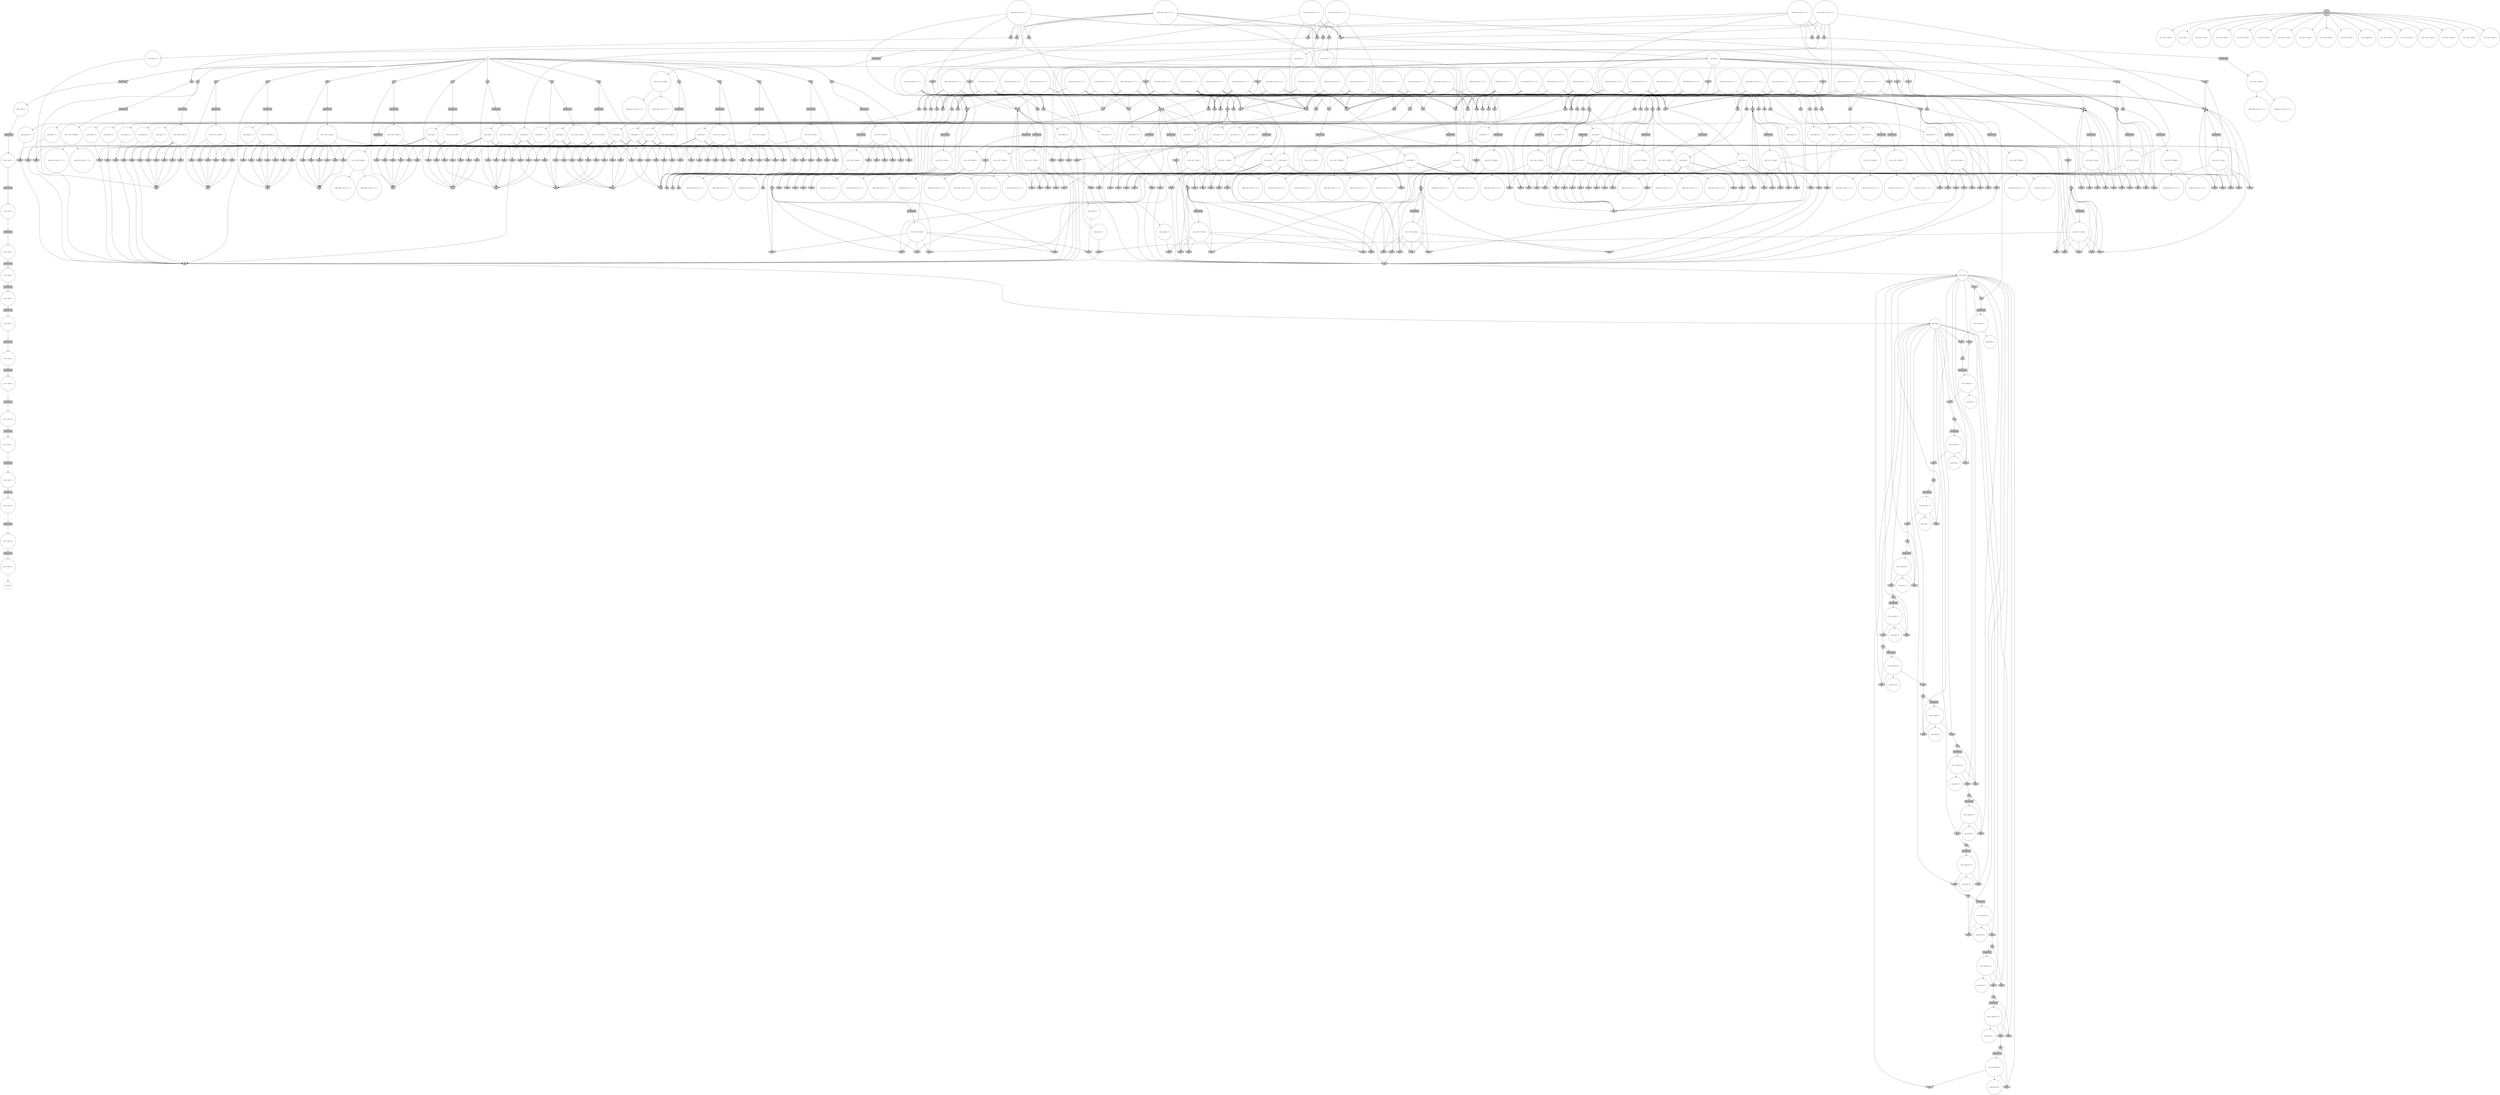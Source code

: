 digraph propNet
{
	"@efd4ed"[shape=box, style= filled, fillcolor=grey, label="TRANSITION"]; "@efd4ed"->"@1ae172d"; 
	"@13be53d"[shape=box, style= filled, fillcolor=grey, label="TRANSITION"]; "@13be53d"->"@157c117"; 
	"@1887580"[shape=invhouse, style= filled, fillcolor=grey, label="AND"]; "@1887580"->"@168f9e3"; 
	"@a790ab"[shape=circle, style= filled, fillcolor=white, label="( init ( cell 5 3 pawn ) )"]; 
	"@ecb0e3"[shape=circle, style= filled, fillcolor=white, label="( true ( cell 3 2 knight ) )"]; "@ecb0e3"->"@f91389"; "@ecb0e3"->"@1dbce69"; "@ecb0e3"->"@11feacc"; "@ecb0e3"->"@17f207b"; 
	"@71dc60"[shape=invhouse, style= filled, fillcolor=grey, label="AND"]; "@71dc60"->"@fc296a"; 
	"@1eb59fa"[shape=invhouse, style= filled, fillcolor=grey, label="AND"]; "@1eb59fa"->"@3044d8"; 
	"@1557946"[shape=ellipse, style= filled, fillcolor=grey, label="OR"]; "@1557946"->"@e6873f"; 
	"@1424156"[shape=invhouse, style= filled, fillcolor=grey, label="AND"]; "@1424156"->"@fc296a"; 
	"@eb70fe"[shape=invhouse, style= filled, fillcolor=grey, label="AND"]; "@eb70fe"->"@1cdeaa1"; 
	"@1e995ff"[shape=invhouse, style= filled, fillcolor=grey, label="AND"]; "@1e995ff"->"@132d99"; 
	"@d114c6"[shape=box, style= filled, fillcolor=grey, label="TRANSITION"]; "@d114c6"->"@1590053"; 
	"@1ecd5f4"[shape=invhouse, style= filled, fillcolor=grey, label="AND"]; "@1ecd5f4"->"@1dc4bf5"; 
	"@b524a8"[shape=ellipse, style= filled, fillcolor=grey, label="OR"]; "@b524a8"->"@47c11f"; 
	"@1d6b5c8"[shape=box, style= filled, fillcolor=grey, label="TRANSITION"]; "@1d6b5c8"->"@1db02d1"; 
	"@1f7a5e9"[shape=ellipse, style= filled, fillcolor=grey, label="OR"]; "@1f7a5e9"->"@1d6b5c8"; 
	"@13ad525"[shape=invhouse, style= filled, fillcolor=grey, label="AND"]; "@13ad525"->"@1557946"; 
	"@7c445d"[shape=invhouse, style= filled, fillcolor=grey, label="AND"]; "@7c445d"->"@1686bd"; 
	"@9ac0bc"[shape=invhouse, style= filled, fillcolor=grey, label="AND"]; "@9ac0bc"->"@2b363f"; 
	"@8920a0"[shape=circle, style= filled, fillcolor=white, label="( does robot ( move 4 2 2 3 ) )"]; "@8920a0"->"@1425813"; "@8920a0"->"@6574d6"; "@8920a0"->"@1e44aa0"; "@8920a0"->"@401806"; "@8920a0"->"@12f2f69"; "@8920a0"->"@1ebaa53"; "@8920a0"->"@1d356cd"; "@8920a0"->"@1de2911"; 
	"@b0822"[shape=circle, style= filled, fillcolor=white, label="( true ( step 3 ) )"]; "@b0822"->"@1ae7aa5"; 
	"@1eebdc2"[shape=invhouse, style= filled, fillcolor=grey, label="AND"]; "@1eebdc2"->"@2b363f"; 
	"@12c9501"[shape=circle, style= filled, fillcolor=white, label="( true ( cell 1 3 pawn ) )"]; "@12c9501"->"@7c445d"; "@12c9501"->"@ae1e7f"; "@12c9501"->"@213df9"; "@12c9501"->"@102e1ba"; "@12c9501"->"@1f7384c"; "@12c9501"->"@131c74a"; "@12c9501"->"@16e3dd1"; 
	"@156ad78"[shape=circle, style= filled, fillcolor=white, label="( true ( cell 2 2 knight ) )"]; "@156ad78"->"@17bcab9"; "@156ad78"->"@91800d"; 
	"@471868"[shape=circle, style= filled, fillcolor=white, label="( legal robot ( move 4 3 5 1 ) )"]; 
	"@9bbcb4"[shape=circle, style= filled, fillcolor=white, label="( true ( cell 5 2 pawn ) )"]; "@9bbcb4"->"@9d551e"; "@9bbcb4"->"@4d2b3b"; "@9bbcb4"->"@181daf6"; "@9bbcb4"->"@193ffba"; "@9bbcb4"->"@abcf51"; "@9bbcb4"->"@65556e"; "@9bbcb4"->"@15366cf"; 
	"@1686959"[shape=circle, style= filled, fillcolor=white, label="( true ( step 6 ) )"]; "@1686959"->"@15e638f"; 
	"@128dd19"[shape=invhouse, style= filled, fillcolor=grey, label="AND"]; 
	"@1eb4dda"[shape=invhouse, style= filled, fillcolor=grey, label="AND"]; "@1eb4dda"->"@8d07ad"; 
	"@1c589f7"[shape=ellipse, style= filled, fillcolor=grey, label="OR"]; "@1c589f7"->"@b65425"; 
	"@a8dc9a"[shape=invhouse, style= filled, fillcolor=grey, label="AND"]; "@a8dc9a"->"@c85ebc"; 
	"@131b102"[shape=ellipse, style= filled, fillcolor=grey, label="OR"]; "@131b102"->"@17d1d22"; 
	"@73504b"[shape=invhouse, style= filled, fillcolor=grey, label="AND"]; "@73504b"->"@fc712d"; 
	"@115052f"[shape=invhouse, style= filled, fillcolor=grey, label="AND"]; "@115052f"->"@1845df1"; 
	"@1285115"[shape=ellipse, style= filled, fillcolor=grey, label="OR"]; "@1285115"->"@9317fd"; 
	"@8e38b0"[shape=invhouse, style= filled, fillcolor=grey, label="AND"]; "@8e38b0"->"@1abc294"; 
	"@3ed000"[shape=invhouse, style= filled, fillcolor=grey, label="AND"]; "@3ed000"->"@25ec9e"; 
	"@157c117"[shape=circle, style= filled, fillcolor=white, label="( true ( cell 5 2 knight ) )"]; "@157c117"->"@113ce20"; "@157c117"->"@1caa143"; 
	"@c05083"[shape=circle, style= filled, fillcolor=white, label="( does robot ( move 5 3 4 1 ) )"]; "@c05083"->"@15e438f"; "@c05083"->"@1c589f7"; "@c05083"->"@1521130"; "@c05083"->"@52c1f1"; "@c05083"->"@1395e7f"; "@c05083"->"@7961fe"; "@c05083"->"@1e58bc8"; "@c05083"->"@3c11c"; 
	"@1592d1c"[shape=circle, style= filled, fillcolor=white, label="( next_tmp9 1 )"]; "@1592d1c"->"@b0eaa"; "@1592d1c"->"@633782"; "@1592d1c"->"@11e878b"; "@1592d1c"->"@6065e7"; "@1592d1c"->"@e761be"; "@1592d1c"->"@7202db"; "@1592d1c"->"@1ca9210"; "@1592d1c"->"@1c432d8"; "@1592d1c"->"@d1e14c"; "@1592d1c"->"@19bed06"; "@1592d1c"->"@1a8e625"; "@1592d1c"->"@15ba5e5"; 
	"@ec28a9"[shape=ellipse, style= filled, fillcolor=grey, label="OR"]; "@ec28a9"->"@68f4d7"; 
	"@401806"[shape=ellipse, style= filled, fillcolor=grey, label="OR"]; "@401806"->"@106446e"; 
	"@12f3168"[shape=invhouse, style= filled, fillcolor=grey, label="AND"]; "@12f3168"->"@187767d"; 
	"@4a9c0d"[shape=invhouse, style= filled, fillcolor=grey, label="AND"]; "@4a9c0d"->"@1cdeaa1"; 
	"@1232964"[shape=invhouse, style= filled, fillcolor=grey, label="AND"]; "@1232964"->"@151e474"; 
	"@196c9df"[shape=invhouse, style= filled, fillcolor=grey, label="AND"]; "@196c9df"->"@1abc294"; 
	"@84e8cd"[shape=ellipse, style= filled, fillcolor=grey, label="OR"]; "@84e8cd"->"@1a7e3d8"; 
	"@4a0c01"[shape=circle, style= filled, fillcolor=white, label="( legal robot ( move 3 3 4 1 ) )"]; 
	"@b4e4f8"[shape=invhouse, style= filled, fillcolor=grey, label="AND"]; "@b4e4f8"->"@25ec9e"; 
	"@c69888"[shape=invhouse, style= filled, fillcolor=grey, label="AND"]; "@c69888"->"@605bb6"; 
	"@18d19c2"[shape=invhouse, style= filled, fillcolor=grey, label="AND"]; "@18d19c2"->"@c85ebc"; 
	"@168a138"[shape=ellipse, style= filled, fillcolor=grey, label="OR"]; "@168a138"->"@1f8f281"; 
	"@fa38ae"[shape=circle, style= filled, fillcolor=white, label="( next_tmp13 4 3 )"]; "@fa38ae"->"@ca337e"; 
	"@18125d4"[shape=circle, style= filled, fillcolor=white, label="( goal robot 87 )"]; 
	"@3eb468"[shape=invhouse, style= filled, fillcolor=grey, label="AND"]; "@3eb468"->"@1d82fdc"; 
	"@c13496"[shape=circle, style= filled, fillcolor=white, label="( does robot ( move 4 3 3 1 ) )"]; "@c13496"->"@1d10713"; "@c13496"->"@52c1f1"; "@c13496"->"@142d627"; "@c13496"->"@158dc70"; "@c13496"->"@132d99"; "@c13496"->"@148ade5"; "@c13496"->"@b524a8"; "@c13496"->"@3c11c"; 
	"@1e6046"[shape=circle, style= filled, fillcolor=white, label="( init ( step 1 ) )"]; 
	"@efc8b5"[shape=circle, style= filled, fillcolor=white, label="( true ( cell 3 3 pawn ) )"]; "@efc8b5"->"@15510f5"; "@efc8b5"->"@1e57c56"; "@efc8b5"->"@141e374"; "@efc8b5"->"@103d46"; "@efc8b5"->"@4ff2e8"; "@efc8b5"->"@1f02d28"; "@efc8b5"->"@14d0e"; 
	"@1f201ae"[shape=circle, style= filled, fillcolor=white, label="( true ( cell 1 2 knight ) )"]; "@1f201ae"->"@19fcacd"; "@1f201ae"->"@10596a8"; 
	"@3da060"[shape=box, style= filled, fillcolor=grey, label="TRANSITION"]; "@3da060"->"@ecb0e3"; 
	"@17d1d22"[shape=box, style= filled, fillcolor=grey, label="TRANSITION"]; "@17d1d22"->"@1834376"; 
	"@f710a8"[shape=invhouse, style= filled, fillcolor=grey, label="AND"]; "@f710a8"->"@25ec9e"; 
	"@1521130"[shape=ellipse, style= filled, fillcolor=grey, label="OR"]; "@1521130"->"@b5f381"; 
	"@18e35ed"[shape=invhouse, style= filled, fillcolor=grey, label="AND"]; "@18e35ed"->"@25ec9e"; 
	"@9804fc"[shape=invhouse, style= filled, fillcolor=grey, label="AND"]; "@9804fc"->"@ec28a9"; 
	"@1458d21"[shape=invhouse, style= filled, fillcolor=grey, label="AND"]; "@1458d21"->"@ddbe2b"; 
	"@1ac79c8"[shape=invhouse, style= filled, fillcolor=grey, label="AND"]; "@1ac79c8"->"@1dc4bf5"; 
	"@ab84ce"[shape=invhouse, style= filled, fillcolor=grey, label="AND"]; "@ab84ce"->"@ec28a9"; 
	"@e74c81"[shape=circle, style= filled, fillcolor=white, label="( true ( step 2 ) )"]; "@e74c81"->"@13d9372"; 
	"@1cf075"[shape=circle, style= filled, fillcolor=white, label="( does robot ( move 5 1 4 3 ) )"]; "@1cf075"->"@1e44aa0"; "@1cf075"->"@5aedee"; "@1cf075"->"@401806"; "@1cf075"->"@1395e7f"; "@1cf075"->"@783a12"; "@1cf075"->"@187767d"; "@1cf075"->"@e4e698"; "@1cf075"->"@1e58bc8"; 
	"@155253c"[shape=circle, style= filled, fillcolor=white, label="( next_tmp13 3 3 )"]; "@155253c"->"@166ca1c"; 
	"@787411"[shape=invhouse, style= filled, fillcolor=grey, label="AND"]; "@787411"->"@16e7884"; 
	"@60c40e"[shape=circle, style= filled, fillcolor=white, label="( true ( step 15 ) )"]; "@60c40e"->"@fe9913"; 
	"@587c36"[shape=circle, style= filled, fillcolor=white, label="( goal robot 100 )"]; 
	"@11c3972"[shape=ellipse, style= filled, fillcolor=grey, label="OR"]; "@11c3972"->"@15b8ca5"; 
	"@1e93186"[shape=invhouse, style= filled, fillcolor=grey, label="AND"]; "@1e93186"->"@178a21c"; 
	"@16ec501"[shape=ellipse, style= filled, fillcolor=grey, label="OR"]; "@16ec501"->"@1af0c73"; 
	"@34871"[shape=circle, style= filled, fillcolor=white, label="( true ( cell 4 2 pawn ) )"]; "@34871"->"@1dca52c"; "@34871"->"@805c03"; "@34871"->"@1d5466d"; "@34871"->"@ac8945"; "@34871"->"@115052f"; "@34871"->"@107bebb"; "@34871"->"@1ae5670"; 
	"@150a523"[shape=circle, style= filled, fillcolor=white, label="( legal robot ( move 1 1 3 2 ) )"]; 
	"@1845df1"[shape=ellipse, style= filled, fillcolor=grey, label="OR"]; "@1845df1"->"@e5551d"; 
	"@658c13"[shape=circle, style= filled, fillcolor=white, label="( next_tmp5 2 )"]; "@658c13"->"@1afa6ef"; "@658c13"->"@805c03"; "@658c13"->"@18180b5"; "@658c13"->"@1601995"; "@658c13"->"@4a9c0d"; "@658c13"->"@1734ee4"; "@658c13"->"@1f02d28"; "@658c13"->"@77d31c"; "@658c13"->"@cc2270"; "@658c13"->"@15366cf"; "@658c13"->"@1e93186"; "@658c13"->"@16e3dd1"; 
	"@c0e4b7"[shape=ellipse, style= filled, fillcolor=grey, label="OR"]; "@c0e4b7"->"@155253c"; 
	"@8a68f2"[shape=invhouse, style= filled, fillcolor=grey, label="AND"]; "@8a68f2"->"@1dc4bf5"; 
	"@616018"[shape=ellipse, style= filled, fillcolor=grey, label="OR"]; "@616018"->"@1be2163"; 
	"@167491e"[shape=ellipse, style= filled, fillcolor=grey, label="OR"]; "@167491e"->"@1df2151"; 
	"@f2c75"[shape=invhouse, style= filled, fillcolor=grey, label="AND"]; "@f2c75"->"@7eea49"; 
	"@24ec5b"[shape=circle, style= filled, fillcolor=white, label="( next_tmp9 5 )"]; "@24ec5b"->"@738193"; "@24ec5b"->"@151b270"; "@24ec5b"->"@3315a0"; "@24ec5b"->"@1418e05"; "@24ec5b"->"@455b71"; "@24ec5b"->"@efa68b"; "@24ec5b"->"@2e76e9"; "@24ec5b"->"@1476a00"; "@24ec5b"->"@185a112"; "@24ec5b"->"@d33e6a"; "@24ec5b"->"@16f6894"; "@24ec5b"->"@b4e4f8"; 
	"@ad642d"[shape=ellipse, style= filled, fillcolor=grey, label="OR"]; "@ad642d"->"@19a2d62"; 
	"@15079d1"[shape=circle, style= filled, fillcolor=white, label="( true ( cell 1 3 knight ) )"]; "@15079d1"->"@99c23b"; "@15079d1"->"@191cc48"; 
	"@805c03"[shape=invhouse, style= filled, fillcolor=grey, label="AND"]; "@805c03"->"@1845df1"; 
	"@c9c04a"[shape=invhouse, style= filled, fillcolor=grey, label="AND"]; "@c9c04a"->"@1f7b8ff"; 
	"@19b5d13"[shape=circle, style= filled, fillcolor=white, label="( next_tmp15 5 3 )"]; "@19b5d13"->"@e7f197"; 
	"@1caa143"[shape=circle, style= filled, fillcolor=white, label="( legal robot ( move 5 2 3 1 ) )"]; 
	"@168f9e3"[shape=ellipse, style= filled, fillcolor=grey, label="OR"]; "@168f9e3"->"@d114c6"; 
	"@130c1bc"[shape=circle, style= filled, fillcolor=white, label="( does robot ( move 2 1 3 3 ) )"]; "@130c1bc"->"@fc712d"; "@130c1bc"->"@1d10713"; "@130c1bc"->"@1e44aa0"; "@130c1bc"->"@401806"; "@130c1bc"->"@c0e4b7"; "@130c1bc"->"@4abe8d"; "@130c1bc"->"@167491e"; "@130c1bc"->"@b524a8"; 
	"@27a4a9"[shape=invhouse, style= filled, fillcolor=grey, label="AND"]; "@27a4a9"->"@6e46ca"; 
	"@1df2151"[shape=box, style= filled, fillcolor=grey, label="TRANSITION"]; "@1df2151"->"@1512a7b"; 
	"@12a6dba"[shape=ellipse, style= filled, fillcolor=grey, label="OR"]; "@12a6dba"->"@2594f6"; 
	"@b65425"[shape=circle, style= filled, fillcolor=white, label="( next_tmp13 4 1 )"]; "@b65425"->"@14aad82"; 
	"@25e4b0"[shape=ellipse, style= filled, fillcolor=grey, label="OR"]; "@25e4b0"->"@1279ace"; 
	"@185a112"[shape=invhouse, style= filled, fillcolor=grey, label="AND"]; "@185a112"->"@13aa8c2"; 
	"@13bc8b"[shape=circle, style= filled, fillcolor=white, label="( goal robot 54 )"]; 
	"@ba2420"[shape=circle, style= filled, fillcolor=white, label="( true ( cell 5 3 knight ) )"]; "@ba2420"->"@172fa30"; "@ba2420"->"@1287b3b"; 
	"@a6ac3c"[shape=invhouse, style= filled, fillcolor=grey, label="AND"]; "@a6ac3c"->"@25ec9e"; 
	"@91800d"[shape=circle, style= filled, fillcolor=white, label="( legal robot ( move 2 2 4 3 ) )"]; 
	"@bb1c27"[shape=ellipse, style= filled, fillcolor=grey, label="OR"]; "@bb1c27"->"@987be9"; 
	"@342ca8"[shape=invhouse, style= filled, fillcolor=grey, label="AND"]; "@342ca8"->"@605bb6"; 
	"@19bed06"[shape=invhouse, style= filled, fillcolor=grey, label="AND"]; "@19bed06"->"@132d99"; 
	"@18f1911"[shape=ellipse, style= filled, fillcolor=grey, label="OR"]; "@18f1911"->"@1eb0cd8"; 
	"@ea404b"[shape=circle, style= filled, fillcolor=white, label="( true ( cell 2 3 pawn ) )"]; "@ea404b"->"@1b5d2f6"; "@ea404b"->"@963853"; "@ea404b"->"@fd1c1a"; "@ea404b"->"@198e3af"; "@ea404b"->"@f8cbd0"; "@ea404b"->"@989d32"; "@ea404b"->"@1af30a3"; 
	"@15779fe"[shape=circle, style= filled, fillcolor=white, label="( true ( cell 1 3 blank ) )"]; "@15779fe"->"@1c37702"; "@15779fe"->"@efa68b"; "@15779fe"->"@77f780"; "@15779fe"->"@1ecd5f4"; "@15779fe"->"@197c92e"; "@15779fe"->"@6d7d56"; "@15779fe"->"@17b0716"; 
	"@1bc0115"[shape=ellipse, style= filled, fillcolor=grey, label="OR"]; "@1bc0115"->"@ebd3e9"; 
	"@2e4884"[shape=circle, style= filled, fillcolor=white, label="( true ( captures 9 ) )"]; "@2e4884"->"@1d9e8eb"; "@2e4884"->"@2fee89"; "@2e4884"->"@155b889"; 
	"@156cdfc"[shape=invhouse, style= filled, fillcolor=grey, label="AND"]; "@156cdfc"->"@131b102"; 
	"@318af"[shape=circle, style= filled, fillcolor=white, label="( true ( captures 3 ) )"]; "@318af"->"@b4a843"; "@318af"->"@7d7fe7"; "@318af"->"@4f1b91"; 
	"@148ade5"[shape=ellipse, style= filled, fillcolor=grey, label="OR"]; "@148ade5"->"@26055a"; 
	"@30749d"[shape=box, style= filled, fillcolor=grey, label="TRANSITION"]; "@30749d"->"@ea404b"; 
	"@1251595"[shape=circle, style= filled, fillcolor=white, label="( legal robot ( move 4 3 2 2 ) )"]; 
	"@f97048"[shape=invhouse, style= filled, fillcolor=grey, label="AND"]; "@f97048"->"@c1c63f"; 
	"@1a39511"[shape=circle, style= filled, fillcolor=white, label="( init ( cell 1 3 pawn ) )"]; 
	"@6574d6"[shape=ellipse, style= filled, fillcolor=grey, label="OR"]; "@6574d6"->"@6d3b54"; 
	"@1b0e503"[shape=invhouse, style= filled, fillcolor=grey, label="AND"]; "@1b0e503"->"@151e474"; 
	"@150e5e5"[shape=box, style= filled, fillcolor=grey, label="TRANSITION"]; "@150e5e5"->"@1109b26"; 
	"@1d41162"[shape=circle, style= filled, fillcolor=white, label="( goal robot 75 )"]; 
	"@13d8a5"[shape=invhouse, style= filled, fillcolor=grey, label="AND"]; "@13d8a5"->"@7ff6c6"; 
	"@17545c2"[shape=circle, style= filled, fillcolor=white, label="( init ( cell 4 1 pawn ) )"]; 
	"@102e1ba"[shape=invhouse, style= filled, fillcolor=grey, label="AND"]; "@102e1ba"->"@1686bd"; 
	"@7188c9"[shape=invhouse, style= filled, fillcolor=grey, label="AND"]; "@7188c9"->"@187767d"; 
	"@12b3d93"[shape=box, style= filled, fillcolor=grey, label="TRANSITION"]; "@12b3d93"->"@95c386"; 
	"@1280991"[shape=circle, style= filled, fillcolor=white, label="( true ( cell 1 2 pawn ) )"]; "@1280991"->"@649f14"; "@1280991"->"@a8dc9a"; "@1280991"->"@b58d87"; "@1280991"->"@18180b5"; "@1280991"->"@619954"; "@1280991"->"@fa0e26"; "@1280991"->"@18d19c2"; 
	"@197c92e"[shape=invhouse, style= filled, fillcolor=grey, label="AND"]; "@197c92e"->"@1cb2f56"; 
	"@d0486a"[shape=ellipse, style= filled, fillcolor=grey, label="OR"]; "@d0486a"->"@1054787"; 
	"@25ec9e"[shape=ellipse, style= filled, fillcolor=grey, label="OR"]; "@25ec9e"->"@9abd7a"; 
	"@1ad5916"[shape=box, style= filled, fillcolor=grey, label="TRANSITION"]; "@1ad5916"->"@1dd4861"; 
	"@15ba5e5"[shape=invhouse, style= filled, fillcolor=grey, label="AND"]; "@15ba5e5"->"@131b102"; 
	"@16e3dd1"[shape=invhouse, style= filled, fillcolor=grey, label="AND"]; "@16e3dd1"->"@1686bd"; 
	"@68f4d7"[shape=box, style= filled, fillcolor=grey, label="TRANSITION"]; "@68f4d7"->"@1429f01"; 
	"@963853"[shape=invhouse, style= filled, fillcolor=grey, label="AND"]; "@963853"->"@293e9d"; 
	"@1982550"[shape=circle, style= filled, fillcolor=white, label="( init ( cell 2 1 pawn ) )"]; 
	"@14aad82"[shape=invhouse, style= filled, fillcolor=grey, label="AND"]; "@14aad82"->"@1dc4bf5"; 
	"@989054"[shape=box, style= filled, fillcolor=grey, label="TRANSITION"]; "@989054"->"@14c53e4"; 
	"@1de2911"[shape=ellipse, style= filled, fillcolor=grey, label="OR"]; "@1de2911"->"@150e5e5"; 
	"@132f9fd"[shape=invhouse, style= filled, fillcolor=grey, label="AND"]; "@132f9fd"->"@7961fe"; 
	"@2594f6"[shape=box, style= filled, fillcolor=grey, label="TRANSITION"]; "@2594f6"->"@1a398b0"; 
	"@1b9556f"[shape=circle, style= filled, fillcolor=white, label="( true ( cell 4 2 knight ) )"]; "@1b9556f"->"@1d9524a"; "@1b9556f"->"@183e0fe"; 
	"@1edf935"[shape=circle, style= filled, fillcolor=white, label="( legal robot ( move 3 3 2 1 ) )"]; 
	"@1f02d28"[shape=invhouse, style= filled, fillcolor=grey, label="AND"]; "@1f02d28"->"@1360f2"; 
	"@daa401"[shape=ellipse, style= filled, fillcolor=grey, label="OR"]; "@daa401"->"@13be53d"; 
	"@1be2163"[shape=ellipse, style= filled, fillcolor=grey, label="OR"]; "@1be2163"->"@1a32681"; 
	"@16e658e"[shape=invhouse, style= filled, fillcolor=grey, label="AND"]; "@16e658e"->"@6e46ca"; 
	"@a8a048"[shape=box, style= filled, fillcolor=grey, label="TRANSITION"]; "@a8a048"->"@1bda7de"; 
	"@14acdab"[shape=circle, style= filled, fillcolor=white, label="( legal robot ( move 3 1 2 3 ) )"]; 
	"@1360f2"[shape=ellipse, style= filled, fillcolor=grey, label="OR"]; "@1360f2"->"@1732fd2"; 
	"@fe7c1c"[shape=circle, style= filled, fillcolor=white, label="( next_tmp15 3 2 )"]; "@fe7c1c"->"@196c9df"; 
	"@15e7dbc"[shape=invhouse, style= filled, fillcolor=grey, label="AND"]; "@15e7dbc"->"@7eea49"; 
	"@13265d1"[shape=circle, style= filled, fillcolor=white, label="( goal robot 29 )"]; 
	"@838066"[shape=invhouse, style= filled, fillcolor=grey, label="AND"]; "@838066"->"@7eea49"; 
	"@fd1c1a"[shape=invhouse, style= filled, fillcolor=grey, label="AND"]; "@fd1c1a"->"@293e9d"; 
	"@be9856"[shape=circle, style= filled, fillcolor=white, label="( goal robot 16 )"]; 
	"@3044d8"[shape=ellipse, style= filled, fillcolor=grey, label="OR"]; "@3044d8"->"@989054"; 
	"@1d5153e"[shape=invhouse, style= filled, fillcolor=grey, label="AND"]; "@1d5153e"->"@ec28a9"; 
	"@1dca52c"[shape=invhouse, style= filled, fillcolor=grey, label="AND"]; "@1dca52c"->"@1845df1"; 
	"@9dd46f"[shape=circle, style= filled, fillcolor=white, label="( true ( captures 8 ) )"]; "@9dd46f"->"@1cc6a0d"; "@9dd46f"->"@1efd87c"; "@9dd46f"->"@1f140fc"; 
	"@1d88d2a"[shape=invhouse, style= filled, fillcolor=grey, label="AND"]; "@1d88d2a"->"@1dc4bf5"; 
	"@db8ff"[shape=invhouse, style= filled, fillcolor=grey, label="AND"]; "@db8ff"->"@7961fe"; 
	"@63cf2"[shape=invhouse, style= filled, fillcolor=grey, label="AND"]; "@63cf2"->"@16e7884"; 
	"@1601995"[shape=invhouse, style= filled, fillcolor=grey, label="AND"]; "@1601995"->"@151e474"; 
	"@17a718f"[shape=invhouse, style= filled, fillcolor=grey, label="AND"]; "@17a718f"->"@132d99"; 
	"@e12016"[shape=box, style= filled, fillcolor=grey, label="TRANSITION"]; "@e12016"->"@9bbcb4"; 
	"@b4a843"[shape=invhouse, style= filled, fillcolor=grey, label="AND"]; "@b4a843"->"@1285115"; 
	"@19a2d62"[shape=circle, style= filled, fillcolor=white, label="( next_tmp15 4 2 )"]; "@19a2d62"->"@107bebb"; 
	"@1c7293e"[shape=circle, style= filled, fillcolor=white, label="( true ( cell 1 1 blank ) )"]; "@1c7293e"->"@f26ae3"; "@1c7293e"->"@18e35ed"; "@1c7293e"->"@a32b79"; "@1c7293e"->"@a6ac3c"; "@1c7293e"->"@b4e4f8"; "@1c7293e"->"@3ed000"; "@1c7293e"->"@f710a8"; 
	"@1f48e5"[shape=ellipse, style= filled, fillcolor=grey, label="OR"]; "@1f48e5"->"@295965"; 
	"@15405ab"[shape=invhouse, style= filled, fillcolor=grey, label="AND"]; "@15405ab"->"@1920ab5"; 
	"@15c3c5d"[shape=circle, style= filled, fillcolor=white, label="( true ( cell 2 1 knight ) )"]; "@15c3c5d"->"@fd519c"; "@15c3c5d"->"@103fff0"; "@15c3c5d"->"@1484847"; 
	"@17c7c78"[shape=circle, style= filled, fillcolor=white, label="( does robot ( move 4 1 5 3 ) )"]; "@17c7c78"->"@177d77"; "@17c7c78"->"@1c033b1"; "@17c7c78"->"@6392d7"; "@17c7c78"->"@1e44aa0"; "@17c7c78"->"@401806"; "@17c7c78"->"@f58163"; "@17c7c78"->"@3044d8"; "@17c7c78"->"@24b7f8"; 
	"@17f207b"[shape=circle, style= filled, fillcolor=white, label="( legal robot ( move 3 2 1 1 ) )"]; 
	"@1182c1c"[shape=ellipse, style= filled, fillcolor=grey, label="OR"]; "@1182c1c"->"@6da371"; 
	"@1ac50a4"[shape=circle, style= filled, fillcolor=white, label="( does robot ( move 5 2 3 1 ) )"]; "@1ac50a4"->"@1d10713"; "@1ac50a4"->"@52c1f1"; "@1ac50a4"->"@131b102"; "@1ac50a4"->"@142d627"; "@1ac50a4"->"@158dc70"; "@1ac50a4"->"@148ade5"; "@1ac50a4"->"@b524a8"; "@1ac50a4"->"@3c11c"; 
	"@1f7b8ff"[shape=ellipse, style= filled, fillcolor=grey, label="OR"]; "@1f7b8ff"->"@655799"; 
	"@1590053"[shape=circle, style= filled, fillcolor=white, label="( true ( captures 1 ) )"]; "@1590053"->"@1424156"; "@1590053"->"@1887580"; "@1590053"->"@1ee8b93"; 
	"@65556e"[shape=invhouse, style= filled, fillcolor=grey, label="AND"]; "@65556e"->"@738d12"; 
	"@11d9411"[shape=invhouse, style= filled, fillcolor=grey, label="AND"]; "@11d9411"->"@ec28a9"; 
	"@1af30a3"[shape=invhouse, style= filled, fillcolor=grey, label="AND"]; "@1af30a3"->"@293e9d"; 
	"@1f140fc"[shape=invhouse, style= filled, fillcolor=grey, label="AND"]; "@1f140fc"->"@168a138"; 
	"@fe85f0"[shape=circle, style= filled, fillcolor=white, label="( true ( cell 5 1 pawn ) )"]; "@fe85f0"->"@16df299"; "@fe85f0"->"@eaaacf"; "@fe85f0"->"@10524a2"; "@fe85f0"->"@1b4cbde"; "@fe85f0"->"@c60e1d"; "@fe85f0"->"@8e38b0"; "@fe85f0"->"@1e93186"; 
	"@1484847"[shape=circle, style= filled, fillcolor=white, label="( legal robot ( move 2 1 4 2 ) )"]; 
	"@14d0e"[shape=invhouse, style= filled, fillcolor=grey, label="AND"]; "@14d0e"->"@1360f2"; 
	"@991196"[shape=invhouse, style= filled, fillcolor=grey, label="AND"]; "@991196"->"@1dc4bf5"; 
	"@1880c98"[shape=circle, style= filled, fillcolor=white, label="( does robot ( move 5 2 3 3 ) )"]; "@1880c98"->"@1d10713"; "@1880c98"->"@131b102"; "@1880c98"->"@1e44aa0"; "@1880c98"->"@401806"; "@1880c98"->"@c0e4b7"; "@1880c98"->"@4abe8d"; "@1880c98"->"@167491e"; "@1880c98"->"@b524a8"; 
	"@1a398b0"[shape=circle, style= filled, fillcolor=white, label="( true ( cell 4 1 pawn ) )"]; "@1a398b0"->"@11d449d"; "@1a398b0"->"@1a96b5d"; "@1a398b0"->"@eb70fe"; "@1a398b0"->"@4a9c0d"; "@1a398b0"->"@1139c6b"; "@1a398b0"->"@1f93057"; "@1a398b0"->"@1dba7e4"; 
	"@161bc72"[shape=circle, style= filled, fillcolor=white, label="( next_tmp15 2 2 )"]; "@161bc72"->"@de0550"; 
	"@13b8828"[shape=ellipse, style= filled, fillcolor=grey, label="OR"]; "@13b8828"->"@e12016"; 
	"@1d120c5"[shape=circle, style= filled, fillcolor=white, label="( does robot ( move 1 1 3 2 ) )"]; "@1d120c5"->"@1d10713"; "@1d120c5"->"@1f86e82"; "@1d120c5"->"@572fbc"; "@1d120c5"->"@25ec9e"; "@1d120c5"->"@1ea8a61"; "@1d120c5"->"@4bd1a6"; "@1d120c5"->"@b524a8"; "@1d120c5"->"@19d62a0"; 
	"@14c5854"[shape=circle, style= filled, fillcolor=white, label="( true ( cell 4 3 pawn ) )"]; "@14c5854"->"@1b0e503"; "@14c5854"->"@cfdbaa"; "@14c5854"->"@1601995"; "@14c5854"->"@1232964"; "@14c5854"->"@143939b"; "@14c5854"->"@643f9e"; "@14c5854"->"@edbec3"; 
	"@151b84a"[shape=circle, style= filled, fillcolor=white, label="( legal robot ( move 2 3 4 2 ) )"]; 
	"@3c11c"[shape=ellipse, style= filled, fillcolor=grey, label="OR"]; "@3c11c"->"@64ee0f"; 
	"@198a0b8"[shape=box, style= filled, fillcolor=grey, label="TRANSITION"]; "@198a0b8"->"@11f9858"; 
	"@56127"[shape=circle, style= filled, fillcolor=white, label="( true ( step 4 ) )"]; "@56127"->"@192eac1"; 
	"@151e474"[shape=ellipse, style= filled, fillcolor=grey, label="OR"]; "@151e474"->"@d0486a"; 
	"@1099c2f"[shape=ellipse, style= filled, fillcolor=grey, label="OR"]; "@1099c2f"->"@bd593"; 
	"@190b4b7"[shape=circle, style= filled, fillcolor=white, label="( true ( captures 5 ) )"]; "@190b4b7"->"@5177a4"; "@190b4b7"->"@be9856"; "@190b4b7"->"@113a4c9"; 
	"@158dc70"[shape=ellipse, style= filled, fillcolor=grey, label="OR"]; "@158dc70"->"@1ec138d"; 
	"@1acd085"[shape=invhouse, style= filled, fillcolor=grey, label="AND"]; "@1acd085"->"@1dc4bf5"; 
	"@7c7157"[shape=circle, style= filled, fillcolor=white, label="( true ( cell 1 2 blank ) )"]; "@7c7157"->"@1717200"; "@7c7157"->"@12bf89a"; "@7c7157"->"@1daa268"; "@7c7157"->"@185a112"; "@7c7157"->"@14a5fc2"; "@7c7157"->"@1985e25"; "@7c7157"->"@1de7e73"; 
	"@8759aa"[shape=invhouse, style= filled, fillcolor=grey, label="AND"]; "@8759aa"->"@1de2911"; 
	"@1051c2b"[shape=circle, style= filled, fillcolor=white, label="( does robot ( move 3 1 1 2 ) )"]; "@1051c2b"->"@12ed6fd"; "@1051c2b"->"@15d3e39"; "@1051c2b"->"@6e46ca"; "@1051c2b"->"@1f86e82"; "@1051c2b"->"@13b8846"; "@1051c2b"->"@19d62a0"; "@1051c2b"->"@1357e0b"; "@1051c2b"->"@16ec501"; 
	"@9cd26"[shape=circle, style= filled, fillcolor=white, label="( does robot ( move 2 3 1 1 ) )"]; "@9cd26"->"@52c1f1"; "@9cd26"->"@12ed6fd"; "@9cd26"->"@1920ab5"; "@9cd26"->"@139e641"; "@9cd26"->"@7bf8e"; "@9cd26"->"@616018"; "@9cd26"->"@13b8846"; "@9cd26"->"@3c11c"; 
	"@1ef08df"[shape=circle, style= filled, fillcolor=white, label="( true ( cell 3 1 knight ) )"]; "@1ef08df"->"@14acdab"; "@1ef08df"->"@14faacd"; "@1ef08df"->"@540fd0"; "@1ef08df"->"@93f3b9"; 
	"@100e831"[shape=circle, style= filled, fillcolor=white, label="( true ( step 9 ) )"]; "@100e831"->"@81e67d"; 
	"@b58d87"[shape=invhouse, style= filled, fillcolor=grey, label="AND"]; "@b58d87"->"@c85ebc"; 
	"@1d9e8eb"[shape=invhouse, style= filled, fillcolor=grey, label="AND"]; "@1d9e8eb"->"@168a138"; 
	"@1eb0cd8"[shape=circle, style= filled, fillcolor=white, label="( next_tmp13 5 1 )"]; "@1eb0cd8"->"@106fe3d"; 
	"@1f3b8c7"[shape=invhouse, style= filled, fillcolor=grey, label="AND"]; "@1f3b8c7"->"@131b102"; 
	"@18180b5"[shape=invhouse, style= filled, fillcolor=grey, label="AND"]; "@18180b5"->"@c85ebc"; 
	"@619954"[shape=invhouse, style= filled, fillcolor=grey, label="AND"]; "@619954"->"@c85ebc"; 
	"@a0b99a"[shape=invhouse, style= filled, fillcolor=grey, label="AND"]; "@a0b99a"->"@16e7884"; 
	"@6d7d56"[shape=invhouse, style= filled, fillcolor=grey, label="AND"]; "@6d7d56"->"@1cb2f56"; 
	"@166e85a"[shape=invhouse, style= filled, fillcolor=grey, label="AND"]; "@166e85a"->"@1557946"; 
	"@11f9858"[shape=circle, style= filled, fillcolor=white, label="( true ( cell 2 3 blank ) )"]; "@11f9858"->"@19106d5"; "@11f9858"->"@1418e05"; "@11f9858"->"@6065e7"; "@11f9858"->"@700117"; "@11f9858"->"@13cf096"; "@11f9858"->"@84e7ae"; "@11f9858"->"@15405ab"; 
	"@14f6807"[shape=circle, style= filled, fillcolor=white, label="( legal robot ( move 4 3 3 1 ) )"]; 
	"@107959"[shape=box, style= filled, fillcolor=grey, label="TRANSITION"]; "@107959"->"@db187"; 
	"@11c4c57"[shape=circle, style= filled, fillcolor=white, label="( true ( cell 2 2 pawn ) )"]; "@11c4c57"->"@d95d4e"; "@11c4c57"->"@1ac2846"; "@11c4c57"->"@166e85a"; "@11c4c57"->"@1ca4694"; "@11c4c57"->"@de0550"; "@11c4c57"->"@163b8bc"; "@11c4c57"->"@13ad525"; 
	"@1c14c8d"[shape=circle, style= filled, fillcolor=white, label="( legal robot ( move 2 3 1 1 ) )"]; 
	"@295965"[shape=circle, style= filled, fillcolor=white, label="( next_tmp15 2 1 )"]; "@295965"->"@5dd120"; 
	"@18374cf"[shape=circle, style= filled, fillcolor=white, label="( does robot ( move 3 3 4 1 ) )"]; "@18374cf"->"@15e438f"; "@18374cf"->"@1c589f7"; "@18374cf"->"@1521130"; "@18374cf"->"@52c1f1"; "@18374cf"->"@1395e7f"; "@18374cf"->"@1f7b8ff"; "@18374cf"->"@1e58bc8"; "@18374cf"->"@3c11c"; 
	"@1425813"[shape=ellipse, style= filled, fillcolor=grey, label="OR"]; "@1425813"->"@183b357"; 
	"@e9d5bd"[shape=ellipse, style= filled, fillcolor=grey, label="OR"]; "@e9d5bd"->"@37d325"; 
	"@18618d3"[shape=circle, style= filled, fillcolor=white, label="( next_tmp13 3 1 )"]; "@18618d3"->"@8a68f2"; 
	"@103d46"[shape=invhouse, style= filled, fillcolor=grey, label="AND"]; "@103d46"->"@1360f2"; 
	"@3f8567"[shape=circle, style= filled, fillcolor=white, label="( does robot ( move 1 3 2 1 ) )"]; "@3f8567"->"@52c1f1"; "@3f8567"->"@1364262"; "@3f8567"->"@12f2f69"; "@3f8567"->"@f01f09"; "@3f8567"->"@1f48e5"; "@3f8567"->"@1cb2f56"; "@3f8567"->"@1d356cd"; "@3f8567"->"@3c11c"; 
	"@47c11f"[shape=circle, style= filled, fillcolor=white, label="( next_tmp9 3 )"]; "@47c11f"->"@1eb59fa"; "@47c11f"->"@1c37702"; "@47c11f"->"@7e4986"; "@47c11f"->"@73504b"; "@47c11f"->"@787411"; "@47c11f"->"@1f28b78"; "@47c11f"->"@13cf096"; "@47c11f"->"@a6ac3c"; "@47c11f"->"@1525e39"; "@47c11f"->"@8759aa"; "@47c11f"->"@1de7e73"; "@47c11f"->"@17c4362"; 
	"@e761be"[shape=invhouse, style= filled, fillcolor=grey, label="AND"]; "@e761be"->"@3044d8"; 
	"@177d77"[shape=ellipse, style= filled, fillcolor=grey, label="OR"]; "@177d77"->"@1f476cc"; 
	"@fd519c"[shape=circle, style= filled, fillcolor=white, label="( legal robot ( move 2 1 3 3 ) )"]; 
	"@738d12"[shape=ellipse, style= filled, fillcolor=grey, label="OR"]; "@738d12"->"@13b8828"; 
	"@186e8e3"[shape=circle, style= filled, fillcolor=white, label="( next_tmp7 3 )"]; "@186e8e3"->"@9d551e"; "@186e8e3"->"@eb70fe"; "@186e8e3"->"@10524a2"; "@186e8e3"->"@d95d4e"; "@186e8e3"->"@dc1696"; "@186e8e3"->"@115052f"; "@186e8e3"->"@f2c75"; "@186e8e3"->"@342ca8"; "@186e8e3"->"@fa0e26"; "@186e8e3"->"@11d9411"; 
	"@700117"[shape=invhouse, style= filled, fillcolor=grey, label="AND"]; "@700117"->"@1920ab5"; 
	"@106446e"[shape=circle, style= filled, fillcolor=white, label="( next_tmp11 3 )"]; "@106446e"->"@450f77"; "@106446e"->"@1e31091"; "@106446e"->"@1daa268"; "@106446e"->"@18e35ed"; "@106446e"->"@63cf2"; "@106446e"->"@28af7d"; "@106446e"->"@5062d6"; "@106446e"->"@53cb04"; "@106446e"->"@d97710"; "@106446e"->"@54ef9b"; 
	"@13d5455"[shape=box, style= filled, fillcolor=grey, label="TRANSITION"]; "@13d5455"->"@34024d"; 
	"@ef2586"[shape=circle, style= filled, fillcolor=white, label="( true ( cell 1 1 knight ) )"]; "@ef2586"->"@150a523"; "@ef2586"->"@1b08a98"; 
	"@1d564ba"[shape=circle, style= filled, fillcolor=white, label="( next_tmp15 4 3 )"]; "@1d564ba"->"@143939b"; 
	"@18178ee"[shape=ellipse, style= filled, fillcolor=grey, label="OR"]; "@18178ee"->"@13d5455"; 
	"@e7f197"[shape=invhouse, style= filled, fillcolor=grey, label="AND"]; "@e7f197"->"@1abc294"; 
	"@1e31091"[shape=invhouse, style= filled, fillcolor=grey, label="AND"]; "@1e31091"->"@3044d8"; 
	"@1b324c0"[shape=circle, style= filled, fillcolor=white, label="( next_tmp7 2 )"]; "@1b324c0"->"@11d449d"; "@1b324c0"->"@139fcfd"; "@1b324c0"->"@1af545a"; "@1b324c0"->"@eaaacf"; "@1b324c0"->"@ab84ce"; "@1b324c0"->"@9ac0bc"; "@1b324c0"->"@989d32"; "@1b324c0"->"@1f7384c"; "@1b324c0"->"@edbec3"; "@1b324c0"->"@14d0e"; 
	"@1ddb0aa"[shape=box, style= filled, fillcolor=grey, label="TRANSITION"]; "@1ddb0aa"->"@60c40e"; 
	"@3d4d45"[shape=box, style= filled, fillcolor=grey, label="TRANSITION"]; "@3d4d45"->"@9dd46f"; 
	"@1139c6b"[shape=invhouse, style= filled, fillcolor=grey, label="AND"]; "@1139c6b"->"@1cdeaa1"; 
	"@26055a"[shape=circle, style= filled, fillcolor=white, label="( next_tmp15 3 1 )"]; "@26055a"->"@11ba22d"; 
	"@183e0fe"[shape=circle, style= filled, fillcolor=white, label="( legal robot ( move 4 2 2 1 ) )"]; 
	"@13b8846"[shape=ellipse, style= filled, fillcolor=grey, label="OR"]; "@13b8846"->"@1592d1c"; 
	"@5dd120"[shape=invhouse, style= filled, fillcolor=grey, label="AND"]; "@5dd120"->"@1abc294"; 
	"@160e01e"[shape=box, style= filled, fillcolor=grey, label="TRANSITION"]; "@160e01e"->"@e74c81"; 
	"@11d449d"[shape=invhouse, style= filled, fillcolor=grey, label="AND"]; "@11d449d"->"@1cdeaa1"; 
	"@4fedce"[shape=circle, style= filled, fillcolor=white, label="( true ( captures 11 ) )"]; "@4fedce"->"@193e767"; "@4fedce"->"@297e73"; "@4fedce"->"@138d337"; 
	"@9d551e"[shape=invhouse, style= filled, fillcolor=grey, label="AND"]; "@9d551e"->"@738d12"; 
	"@1e06c65"[shape=box, style= filled, fillcolor=grey, label="TRANSITION"]; "@1e06c65"->"@7c7157"; 
	"@160990"[shape=circle, style= filled, fillcolor=white, label="( init ( cell 4 2 pawn ) )"]; 
	"@7961fe"[shape=ellipse, style= filled, fillcolor=grey, label="OR"]; "@7961fe"->"@107959"; 
	"@6065e7"[shape=invhouse, style= filled, fillcolor=grey, label="AND"]; "@6065e7"->"@1920ab5"; 
	"@db187"[shape=circle, style= filled, fillcolor=white, label="( true ( cell 5 3 blank ) )"]; "@db187"->"@141a7c0"; "@db187"->"@db8ff"; "@db187"->"@11e878b"; "@db187"->"@c9568f"; "@db187"->"@1f28b78"; "@db187"->"@d1857e"; "@db187"->"@132f9fd"; 
	"@132d99"[shape=ellipse, style= filled, fillcolor=grey, label="OR"]; "@132d99"->"@efd4ed"; 
	"@115b899"[shape=circle, style= filled, fillcolor=white, label="( does robot ( move 3 1 5 2 ) )"]; "@115b899"->"@1dcd42c"; "@115b899"->"@6e46ca"; "@115b899"->"@f58163"; "@115b899"->"@f6796f"; "@115b899"->"@1f86e82"; "@115b899"->"@daa401"; "@115b899"->"@24b7f8"; "@115b899"->"@19d62a0"; 
	"@90611d"[shape=circle, style= filled, fillcolor=white, label="( does robot ( move 2 2 4 3 ) )"]; "@90611d"->"@1e44aa0"; "@90611d"->"@5aedee"; "@90611d"->"@401806"; "@90611d"->"@1395e7f"; "@90611d"->"@783a12"; "@90611d"->"@16e7884"; "@90611d"->"@e4e698"; "@90611d"->"@1e58bc8"; 
	"@5bb1d5"[shape=circle, style= filled, fillcolor=white, label="( true ( cell 2 1 pawn ) )"]; "@5bb1d5"->"@15e7dbc"; "@5bb1d5"->"@139fcfd"; "@5bb1d5"->"@838066"; "@5bb1d5"->"@f2c75"; "@5bb1d5"->"@1ae26f2"; "@5bb1d5"->"@5dd120"; "@5bb1d5"->"@172758"; 
	"@de0550"[shape=invhouse, style= filled, fillcolor=grey, label="AND"]; "@de0550"->"@1abc294"; 
	"@1efd87c"[shape=circle, style= filled, fillcolor=white, label="( goal robot 37 )"]; 
	"@3315a0"[shape=invhouse, style= filled, fillcolor=grey, label="AND"]; "@3315a0"->"@1de2911"; 
	"@f58163"[shape=ellipse, style= filled, fillcolor=grey, label="OR"]; "@f58163"->"@24ec5b"; 
	"@fc296a"[shape=ellipse, style= filled, fillcolor=grey, label="OR"]; "@fc296a"->"@f8d90c"; 
	"@d95d4e"[shape=invhouse, style= filled, fillcolor=grey, label="AND"]; "@d95d4e"->"@1557946"; 
	"@bd593"[shape=box, style= filled, fillcolor=grey, label="TRANSITION"]; "@bd593"->"@5bb1d5"; 
	"@f6796f"[shape=ellipse, style= filled, fillcolor=grey, label="OR"]; "@f6796f"->"@18f2e58"; 
	"@d1e14c"[shape=invhouse, style= filled, fillcolor=grey, label="AND"]; "@d1e14c"->"@1f7b8ff"; 
	"@1a28c02"[shape=circle, style= filled, fillcolor=white, label="( init ( cell 3 2 pawn ) )"]; 
	"@15510f5"[shape=invhouse, style= filled, fillcolor=grey, label="AND"]; "@15510f5"->"@1360f2"; 
	"@14e48ed"[shape=circle, style= filled, fillcolor=white, label="( true ( captures 10 ) )"]; "@14e48ed"->"@1eb4dda"; "@14e48ed"->"@1ffe7d8"; "@14e48ed"->"@13bc8b"; 
	"@52c1f1"[shape=ellipse, style= filled, fillcolor=grey, label="OR"]; "@52c1f1"->"@56f2f0"; 
	"@5c95fa"[shape=circle, style= filled, fillcolor=white, label="( init ( cell 1 1 knight ) )"]; 
	"@10524a2"[shape=invhouse, style= filled, fillcolor=grey, label="AND"]; "@10524a2"->"@178a21c"; 
	"@1b12819"[shape=circle, style= filled, fillcolor=white, label="( does robot ( move 3 3 1 2 ) )"]; "@1b12819"->"@12ed6fd"; "@1b12819"->"@15d3e39"; "@1b12819"->"@1f7b8ff"; "@1b12819"->"@1f86e82"; "@1b12819"->"@13b8846"; "@1b12819"->"@19d62a0"; "@1b12819"->"@1357e0b"; "@1b12819"->"@16ec501"; 
	"@989d32"[shape=invhouse, style= filled, fillcolor=grey, label="AND"]; "@989d32"->"@293e9d"; 
	"@13cf096"[shape=invhouse, style= filled, fillcolor=grey, label="AND"]; "@13cf096"->"@1920ab5"; 
	"@1f93057"[shape=invhouse, style= filled, fillcolor=grey, label="AND"]; "@1f93057"->"@1cdeaa1"; 
	"@d1857e"[shape=invhouse, style= filled, fillcolor=grey, label="AND"]; "@d1857e"->"@7961fe"; 
	"@17d60cd"[shape=invhouse, style= filled, fillcolor=grey, label="AND"]; "@17d60cd"->"@1bc0115"; 
	"@fcc54d"[shape=circle, style= filled, fillcolor=white, label="( goal robot 3 )"]; 
	"@12bf89a"[shape=invhouse, style= filled, fillcolor=grey, label="AND"]; "@12bf89a"->"@13aa8c2"; 
	"@1e57c56"[shape=invhouse, style= filled, fillcolor=grey, label="AND"]; "@1e57c56"->"@1abc294"; 
	"@5aedee"[shape=ellipse, style= filled, fillcolor=grey, label="OR"]; "@5aedee"->"@265399"; 
	"@13d5088"[shape=circle, style= filled, fillcolor=white, label="( next_tmp15 3 3 )"]; "@13d5088"->"@1e57c56"; 
	"@fa2142"[shape=circle, style= filled, fillcolor=white, label="( init ( cell 3 1 pawn ) )"]; 
	"@1d7e86e"[shape=circle, style= filled, fillcolor=white, label="( does robot ( move 5 3 3 2 ) )"]; "@1d7e86e"->"@1d10713"; "@1d7e86e"->"@7961fe"; "@1d7e86e"->"@1f86e82"; "@1d7e86e"->"@572fbc"; "@1d7e86e"->"@1ea8a61"; "@1d7e86e"->"@4bd1a6"; "@1d7e86e"->"@b524a8"; "@1d7e86e"->"@19d62a0"; 
	"@1f7384c"[shape=invhouse, style= filled, fillcolor=grey, label="AND"]; "@1f7384c"->"@1686bd"; 
	"@1dd4861"[shape=circle, style= filled, fillcolor=white, label="( true ( captures 4 ) )"]; "@1dd4861"->"@1458d21"; "@1dd4861"->"@f457ee"; "@1dd4861"->"@62564f"; 
	"@5e15e0"[shape=ellipse, style= filled, fillcolor=grey, label="OR"]; "@5e15e0"->"@146172a"; 
	"@139fcfd"[shape=invhouse, style= filled, fillcolor=grey, label="AND"]; "@139fcfd"->"@7eea49"; 
	"@b3a176"[shape=circle, style= filled, fillcolor=white, label="( init ( cell 2 2 pawn ) )"]; 
	"@b7a17b"[shape=circle, style= filled, fillcolor=white, label="( does robot ( move 3 1 4 3 ) )"]; "@b7a17b"->"@1e44aa0"; "@b7a17b"->"@6e46ca"; "@b7a17b"->"@5aedee"; "@b7a17b"->"@401806"; "@b7a17b"->"@1395e7f"; "@b7a17b"->"@783a12"; "@b7a17b"->"@e4e698"; "@b7a17b"->"@1e58bc8"; 
	"@fc712d"[shape=ellipse, style= filled, fillcolor=grey, label="OR"]; "@fc712d"->"@163ec5"; 
	"@213df9"[shape=invhouse, style= filled, fillcolor=grey, label="AND"]; "@213df9"->"@1686bd"; 
	"@e3d13a"[shape=circle, style= filled, fillcolor=white, label="( next_tmp5 1 )"]; "@e3d13a"->"@15510f5"; "@e3d13a"->"@1bc689"; "@e3d13a"->"@1a96b5d"; "@e3d13a"->"@838066"; "@e3d13a"->"@1232964"; "@e3d13a"->"@193ffba"; "@e3d13a"->"@1bebe27"; "@e3d13a"->"@1ac2846"; "@e3d13a"->"@c60e1d"; "@e3d13a"->"@4a6591"; "@e3d13a"->"@1af30a3"; "@e3d13a"->"@1ae5670"; 
	"@191cc48"[shape=circle, style= filled, fillcolor=white, label="( legal robot ( move 1 3 3 2 ) )"]; 
	"@113a4c9"[shape=invhouse, style= filled, fillcolor=grey, label="AND"]; "@113a4c9"->"@1f7a5e9"; 
	"@4a6591"[shape=invhouse, style= filled, fillcolor=grey, label="AND"]; "@4a6591"->"@2b363f"; 
	"@155b889"[shape=circle, style= filled, fillcolor=white, label="( goal robot 45 )"]; 
	"@1af0c73"[shape=circle, style= filled, fillcolor=white, label="( next_tmp15 1 2 )"]; "@1af0c73"->"@649f14"; 
	"@15ea083"[shape=circle, style= filled, fillcolor=white, label="( legal robot ( move 2 3 3 1 ) )"]; 
	"@163b8bc"[shape=invhouse, style= filled, fillcolor=grey, label="AND"]; "@163b8bc"->"@1557946"; 
	"@738193"[shape=invhouse, style= filled, fillcolor=grey, label="AND"]; "@738193"->"@132d99"; 
	"@9abd7a"[shape=box, style= filled, fillcolor=grey, label="TRANSITION"]; "@9abd7a"->"@1c7293e"; 
	"@16c2c8d"[shape=circle, style= filled, fillcolor=white, label="( true ( cell 3 1 pawn ) )"]; "@16c2c8d"->"@1afa6ef"; "@16c2c8d"->"@9ac0bc"; "@16c2c8d"->"@11ba22d"; "@16c2c8d"->"@1fe3ec7"; "@16c2c8d"->"@dc1696"; "@16c2c8d"->"@4a6591"; "@16c2c8d"->"@1eebdc2"; 
	"@ac8945"[shape=invhouse, style= filled, fillcolor=grey, label="AND"]; "@ac8945"->"@1845df1"; 
	"@191247b"[shape=ellipse, style= filled, fillcolor=grey, label="OR"]; "@191247b"->"@a3f6a3"; 
	"@1ac2846"[shape=invhouse, style= filled, fillcolor=grey, label="AND"]; "@1ac2846"->"@1557946"; 
	"@16e7884"[shape=ellipse, style= filled, fillcolor=grey, label="OR"]; "@16e7884"->"@81ba9e"; 
	"@1f2781e"[shape=ellipse, style= filled, fillcolor=grey, label="OR"]; "@1f2781e"->"@11527f2"; 
	"@fe9913"[shape=circle, style= filled, fillcolor=white, label="terminal"]; 
	"@718d9c"[shape=circle, style= filled, fillcolor=white, label="( next_tmp13 2 2 )"]; "@718d9c"->"@1ac79c8"; 
	"@4bd1a6"[shape=ellipse, style= filled, fillcolor=grey, label="OR"]; "@4bd1a6"->"@1e8e3c3"; 
	"@1dcd42c"[shape=ellipse, style= filled, fillcolor=grey, label="OR"]; "@1dcd42c"->"@13e6389"; 
	"@1c25c30"[shape=box, style= filled, fillcolor=grey, label="TRANSITION"]; "@1c25c30"->"@1686959"; 
	"@f8d90c"[shape=box, style= filled, fillcolor=grey, label="TRANSITION"]; "@f8d90c"->"@80eea2"; 
	"@1af545a"[shape=invhouse, style= filled, fillcolor=grey, label="AND"]; "@1af545a"->"@c1c63f"; 
	"@13370c5"[shape=circle, style= filled, fillcolor=white, label="( init ( captures 0 ) )"]; 
	"@1fe5e9"[shape=box, style= filled, fillcolor=grey, label="TRANSITION"]; "@1fe5e9"->"@c29aaa"; 
	"@7e4986"[shape=invhouse, style= filled, fillcolor=grey, label="AND"]; "@7e4986"->"@132d99"; 
	"@13aa8c2"[shape=ellipse, style= filled, fillcolor=grey, label="OR"]; "@13aa8c2"->"@1e06c65"; 
	"@e5551d"[shape=ellipse, style= filled, fillcolor=grey, label="OR"]; "@e5551d"->"@7cb83"; 
	"@16f6894"[shape=invhouse, style= filled, fillcolor=grey, label="AND"]; "@16f6894"->"@6e46ca"; 
	"@1e52c1b"[shape=circle, style= filled, fillcolor=white, label="( true ( cell 3 3 blank ) )"]; "@1e52c1b"->"@1aad2db"; "@1e52c1b"->"@14aa658"; "@1e52c1b"->"@12eb3cc"; "@1e52c1b"->"@c9c04a"; "@1e52c1b"->"@2e76e9"; "@1e52c1b"->"@166ca1c"; "@1e52c1b"->"@d1e14c"; 
	"@90df7"[shape=circle, style= filled, fillcolor=white, label="( next_tmp13 1 1 )"]; "@90df7"->"@a32b79"; 
	"@15b8ca5"[shape=box, style= filled, fillcolor=grey, label="TRANSITION"]; "@15b8ca5"->"@2f6a3"; 
	"@a3f6a3"[shape=box, style= filled, fillcolor=grey, label="TRANSITION"]; "@a3f6a3"->"@15079d1"; 
	"@1c333c1"[shape=circle, style= filled, fillcolor=white, label="( init ( cell 2 3 pawn ) )"]; 
	"@1d82fdc"[shape=ellipse, style= filled, fillcolor=grey, label="OR"]; "@1d82fdc"->"@12b3d93"; 
	"@d336d5"[shape=circle, style= filled, fillcolor=white, label="( legal robot ( move 5 1 3 2 ) )"]; 
	"@2f2a27"[shape=circle, style= filled, fillcolor=white, label="( does robot ( move 3 2 1 1 ) )"]; "@2f2a27"->"@52c1f1"; "@2f2a27"->"@12ed6fd"; "@2f2a27"->"@1d82fdc"; "@2f2a27"->"@139e641"; "@2f2a27"->"@7bf8e"; "@2f2a27"->"@616018"; "@2f2a27"->"@13b8846"; "@2f2a27"->"@3c11c"; 
	"@6a1a63"[shape=doublecircle, style= filled, fillcolor=grey, label="TRUE"]; "@6a1a63"->"@1a28c02"; "@6a1a63"->"@1c333c1"; "@6a1a63"->"@b3a176"; "@6a1a63"->"@160990"; "@6a1a63"->"@5c95fa"; "@6a1a63"->"@1982550"; "@6a1a63"->"@1ce5622"; "@6a1a63"->"@a790ab"; "@6a1a63"->"@6ee37c"; "@6a1a63"->"@1a39511"; "@6a1a63"->"@13370c5"; "@6a1a63"->"@17545c2"; "@6a1a63"->"@1e6046"; "@6a1a63"->"@fa2142"; "@6a1a63"->"@3176c8"; "@6a1a63"->"@105939c"; "@6a1a63"->"@1b32acc"; 
	"@182b78b"[shape=box, style= filled, fillcolor=grey, label="TRANSITION"]; "@182b78b"->"@1280991"; 
	"@2e3a22"[shape=circle, style= filled, fillcolor=white, label="( does robot ( move 1 3 3 2 ) )"]; "@2e3a22"->"@1d10713"; "@2e3a22"->"@1f86e82"; "@2e3a22"->"@572fbc"; "@2e3a22"->"@1ea8a61"; "@2e3a22"->"@4bd1a6"; "@2e3a22"->"@b524a8"; "@2e3a22"->"@19d62a0"; "@2e3a22"->"@1cb2f56"; 
	"@138d337"[shape=invhouse, style= filled, fillcolor=grey, label="AND"]; "@138d337"->"@1de7f2b"; 
	"@423a52"[shape=circle, style= filled, fillcolor=white, label="( does robot ( move 2 3 3 1 ) )"]; "@423a52"->"@1d10713"; "@423a52"->"@52c1f1"; "@423a52"->"@142d627"; "@423a52"->"@1920ab5"; "@423a52"->"@158dc70"; "@423a52"->"@148ade5"; "@423a52"->"@b524a8"; "@423a52"->"@3c11c"; 
	"@b8bea9"[shape=circle, style= filled, fillcolor=white, label="( next_tmp5 5 )"]; "@b8bea9"->"@15e7dbc"; "@b8bea9"->"@9804fc"; "@b8bea9"->"@1eb5ace"; "@b8bea9"->"@cfdbaa"; "@b8bea9"->"@619954"; "@b8bea9"->"@4ff2e8"; "@b8bea9"->"@fd1c1a"; "@b8bea9"->"@1d5466d"; "@b8bea9"->"@213df9"; "@b8bea9"->"@1eebdc2"; "@b8bea9"->"@166e85a"; "@b8bea9"->"@1f93057"; 
	"@f26ae3"[shape=invhouse, style= filled, fillcolor=grey, label="AND"]; "@f26ae3"->"@25ec9e"; 
	"@1287b3b"[shape=circle, style= filled, fillcolor=white, label="( legal robot ( move 5 3 4 1 ) )"]; 
	"@2b363f"[shape=ellipse, style= filled, fillcolor=grey, label="OR"]; "@2b363f"->"@84e8cd"; 
	"@1e07ff4"[shape=box, style= filled, fillcolor=grey, label="TRANSITION"]; "@1e07ff4"->"@11c4c57"; 
	"@145d35c"[shape=invhouse, style= filled, fillcolor=grey, label="AND"]; "@145d35c"->"@6e46ca"; 
	"@109c313"[shape=box, style= filled, fillcolor=grey, label="TRANSITION"]; "@109c313"->"@172bbfd"; 
	"@194478f"[shape=box, style= filled, fillcolor=grey, label="TRANSITION"]; "@194478f"->"@449fe6"; 
	"@17c4362"[shape=invhouse, style= filled, fillcolor=grey, label="AND"]; "@17c4362"->"@187767d"; 
	"@125433a"[shape=invhouse, style= filled, fillcolor=grey, label="AND"]; "@125433a"->"@ec28a9"; 
	"@86e17"[shape=invhouse, style= filled, fillcolor=grey, label="AND"]; "@86e17"->"@11c3972"; 
	"@81ba9e"[shape=box, style= filled, fillcolor=grey, label="TRANSITION"]; "@81ba9e"->"@ae6386"; 
	"@80eea2"[shape=circle, style= filled, fillcolor=white, label="( true ( captures 2 ) )"]; "@80eea2"->"@fcc54d"; "@80eea2"->"@71dc60"; "@80eea2"->"@132bb08"; 
	"@3b621f"[shape=circle, style= filled, fillcolor=white, label="( does robot ( move 4 3 5 1 ) )"]; "@3b621f"->"@52c1f1"; "@3b621f"->"@e9d5bd"; "@3b621f"->"@f58163"; "@3b621f"->"@132d99"; "@3b621f"->"@24b7f8"; "@3b621f"->"@f3e37e"; "@3b621f"->"@18f1911"; "@3b621f"->"@3c11c"; 
	"@eaaacf"[shape=invhouse, style= filled, fillcolor=grey, label="AND"]; "@eaaacf"->"@178a21c"; 
	"@1ffe7d8"[shape=invhouse, style= filled, fillcolor=grey, label="AND"]; "@1ffe7d8"->"@135c355"; 
	"@193ffba"[shape=invhouse, style= filled, fillcolor=grey, label="AND"]; "@193ffba"->"@738d12"; 
	"@1dc4bf5"[shape=ellipse, style= filled, fillcolor=grey, label="OR"]; "@1dc4bf5"->"@d55a54"; 
	"@1e8e3c3"[shape=circle, style= filled, fillcolor=white, label="( next_tmp13 3 2 )"]; "@1e8e3c3"->"@1acd085"; 
	"@1e58bc8"[shape=ellipse, style= filled, fillcolor=grey, label="OR"]; "@1e58bc8"->"@1c0ce8c"; 
	"@62564f"[shape=invhouse, style= filled, fillcolor=grey, label="AND"]; "@62564f"->"@1482c1"; 
	"@1eecbc0"[shape=circle, style= filled, fillcolor=white, label="( legal robot ( move 4 1 2 2 ) )"]; 
	"@edbec3"[shape=invhouse, style= filled, fillcolor=grey, label="AND"]; "@edbec3"->"@151e474"; 
	"@1771f44"[shape=box, style= filled, fillcolor=grey, label="TRANSITION"]; "@1771f44"->"@1d0b2b7"; 
	"@ee96da"[shape=circle, style= filled, fillcolor=white, label="( true ( cell 4 1 knight ) )"]; "@ee96da"->"@1557ad1"; "@ee96da"->"@1eecbc0"; "@ee96da"->"@ac6272"; 
	"@141e374"[shape=invhouse, style= filled, fillcolor=grey, label="AND"]; "@141e374"->"@1360f2"; 
	"@1109b26"[shape=circle, style= filled, fillcolor=white, label="( true ( cell 4 2 blank ) )"]; "@1109b26"->"@fa5f4a"; "@1109b26"->"@9a0788"; "@1109b26"->"@450f77"; "@1109b26"->"@3315a0"; "@1109b26"->"@1c432d8"; "@1109b26"->"@96462a"; "@1109b26"->"@8759aa"; 
	"@1ac779a"[shape=circle, style= filled, fillcolor=white, label="( next_tmp9 4 )"]; "@1ac779a"->"@16e658e"; "@1ac779a"->"@1717200"; "@1ac779a"->"@f26ae3"; "@1ac779a"->"@14aa658"; "@1ac779a"->"@1f3b8c7"; "@1ac779a"->"@3eb468"; "@1ac779a"->"@77f780"; "@1ac779a"->"@7188c9"; "@1ac779a"->"@8b770"; "@1ac779a"->"@cda694"; "@1ac779a"->"@84e7ae"; "@1ac779a"->"@d1857e"; 
	"@7eea49"[shape=ellipse, style= filled, fillcolor=grey, label="OR"]; "@7eea49"->"@1099c2f"; 
	"@198e3af"[shape=invhouse, style= filled, fillcolor=grey, label="AND"]; "@198e3af"->"@293e9d"; 
	"@b3b684"[shape=ellipse, style= filled, fillcolor=grey, label="OR"]; "@b3b684"->"@30749d"; 
	"@132bb08"[shape=invhouse, style= filled, fillcolor=grey, label="AND"]; "@132bb08"->"@1285115"; 
	"@1a85f94"[shape=ellipse, style= filled, fillcolor=grey, label="OR"]; "@1a85f94"->"@1e1a219"; 
	"@1dba7e4"[shape=invhouse, style= filled, fillcolor=grey, label="AND"]; "@1dba7e4"->"@1abc294"; 
	"@1429f01"[shape=circle, style= filled, fillcolor=white, label="( true ( cell 1 1 pawn ) )"]; "@1429f01"->"@9804fc"; "@1429f01"->"@ab84ce"; "@1429f01"->"@1e6a200"; "@1429f01"->"@1734ee4"; "@1429f01"->"@1d5153e"; "@1429f01"->"@11d9411"; "@1429f01"->"@125433a"; 
	"@12f2f69"[shape=ellipse, style= filled, fillcolor=grey, label="OR"]; "@12f2f69"->"@658c13"; 
	"@c9568f"[shape=invhouse, style= filled, fillcolor=grey, label="AND"]; "@c9568f"->"@7961fe"; 
	"@dc1696"[shape=invhouse, style= filled, fillcolor=grey, label="AND"]; "@dc1696"->"@2b363f"; 
	"@13d9372"[shape=box, style= filled, fillcolor=grey, label="TRANSITION"]; "@13d9372"->"@b0822"; 
	"@1eabbba"[shape=invhouse, style= filled, fillcolor=grey, label="AND"]; "@1eabbba"->"@1f2781e"; 
	"@121a373"[shape=box, style= filled, fillcolor=grey, label="TRANSITION"]; "@121a373"->"@190b4b7"; 
	"@1bf7bea"[shape=invhouse, style= filled, fillcolor=grey, label="AND"]; "@1bf7bea"->"@c1c63f"; 
	"@1461b10"[shape=invhouse, style= filled, fillcolor=grey, label="AND"]; "@1461b10"->"@131b102"; 
	"@cda694"[shape=invhouse, style= filled, fillcolor=grey, label="AND"]; "@cda694"->"@16e7884"; 
	"@297e73"[shape=circle, style= filled, fillcolor=white, label="( goal robot 64 )"]; 
	"@135c355"[shape=ellipse, style= filled, fillcolor=grey, label="OR"]; "@135c355"->"@124fb4c"; 
	"@1ec138d"[shape=box, style= filled, fillcolor=grey, label="TRANSITION"]; "@1ec138d"->"@1ef08df"; 
	"@1bda7de"[shape=circle, style= filled, fillcolor=white, label="( true ( cell 3 1 blank ) )"]; "@1bda7de"->"@16e658e"; "@1bda7de"->"@53cb04"; "@1bda7de"->"@8a68f2"; "@1bda7de"->"@145d35c"; "@1bda7de"->"@1ca9210"; "@1bda7de"->"@16f6894"; "@1bda7de"->"@27a4a9"; 
	"@efa68b"[shape=invhouse, style= filled, fillcolor=grey, label="AND"]; "@efa68b"->"@1cb2f56"; 
	"@13a175d"[shape=box, style= filled, fillcolor=grey, label="TRANSITION"]; "@13a175d"->"@100e831"; 
	"@c29aaa"[shape=circle, style= filled, fillcolor=white, label="( true ( cell 5 1 blank ) )"]; "@c29aaa"->"@b0eaa"; "@c29aaa"->"@28af7d"; "@c29aaa"->"@12f3168"; "@c29aaa"->"@7188c9"; "@c29aaa"->"@1cc7315"; "@c29aaa"->"@106fe3d"; "@c29aaa"->"@17c4362"; 
	"@124fb4c"[shape=box, style= filled, fillcolor=grey, label="TRANSITION"]; "@124fb4c"->"@4fedce"; 
	"@9d66f4"[shape=circle, style= filled, fillcolor=white, label="( does robot ( move 4 1 2 2 ) )"]; "@9d66f4"->"@12f2f69"; "@9d66f4"->"@1f1deb6"; "@9d66f4"->"@12b37c3"; "@9d66f4"->"@3044d8"; "@9d66f4"->"@1f86e82"; "@9d66f4"->"@19d62a0"; "@9d66f4"->"@4cfb11"; "@9d66f4"->"@1d356cd"; 
	"@783a12"[shape=ellipse, style= filled, fillcolor=grey, label="OR"]; "@783a12"->"@1d564ba"; 
	"@1b4cbde"[shape=invhouse, style= filled, fillcolor=grey, label="AND"]; "@1b4cbde"->"@178a21c"; 
	"@64ee0f"[shape=circle, style= filled, fillcolor=white, label="( next_tmp7 1 )"]; "@64ee0f"->"@f97048"; "@64ee0f"->"@ae1e7f"; "@64ee0f"->"@b58d87"; "@64ee0f"->"@b253f1"; "@64ee0f"->"@1b0e503"; "@64ee0f"->"@103d46"; "@64ee0f"->"@f8cbd0"; "@64ee0f"->"@ac8945"; "@64ee0f"->"@abcf51"; "@64ee0f"->"@1ca4694"; 
	"@146172a"[shape=box, style= filled, fillcolor=grey, label="TRANSITION"]; "@146172a"->"@645f66"; 
	"@17b0716"[shape=invhouse, style= filled, fillcolor=grey, label="AND"]; "@17b0716"->"@1cb2f56"; 
	"@1c033b1"[shape=ellipse, style= filled, fillcolor=grey, label="OR"]; "@1c033b1"->"@19b5d13"; 
	"@c85ebc"[shape=ellipse, style= filled, fillcolor=grey, label="OR"]; "@c85ebc"->"@1f1a675"; 
	"@1060b70"[shape=circle, style= filled, fillcolor=white, label="( does robot ( move 3 3 5 2 ) )"]; "@1060b70"->"@1dcd42c"; "@1060b70"->"@f58163"; "@1060b70"->"@1f7b8ff"; "@1060b70"->"@f6796f"; "@1060b70"->"@1f86e82"; "@1060b70"->"@daa401"; "@1060b70"->"@24b7f8"; "@1060b70"->"@19d62a0"; 
	"@34024d"[shape=circle, style= filled, fillcolor=white, label="( true ( captures 13 ) )"]; "@34024d"->"@18125d4"; "@34024d"->"@18c237b"; "@34024d"->"@5277cf"; 
	"@131c74a"[shape=invhouse, style= filled, fillcolor=grey, label="AND"]; "@131c74a"->"@1abc294"; 
	"@e4e698"[shape=ellipse, style= filled, fillcolor=grey, label="OR"]; "@e4e698"->"@fa38ae"; 
	"@1ee8b93"[shape=circle, style= filled, fillcolor=white, label="( goal robot 1 )"]; 
	"@c4eab9"[shape=circle, style= filled, fillcolor=white, label="next_tmp20"]; "@c4eab9"->"@1458d21"; "@c4eab9"->"@2fee89"; "@c4eab9"->"@1ffe7d8"; "@c4eab9"->"@1f140fc"; "@c4eab9"->"@138d337"; "@c4eab9"->"@1eabbba"; "@c4eab9"->"@128dd19"; "@c4eab9"->"@1424156"; "@c4eab9"->"@13d8a5"; "@c4eab9"->"@7dfaa4"; "@c4eab9"->"@132bb08"; "@c4eab9"->"@7d7fe7"; "@c4eab9"->"@113a4c9"; "@c4eab9"->"@a28fbe"; "@c4eab9"->"@5277cf"; 
	"@1a7e3d8"[shape=box, style= filled, fillcolor=grey, label="TRANSITION"]; "@1a7e3d8"->"@16c2c8d"; 
	"@d55a54"[shape=circle, style= filled, fillcolor=white, label="next_tmp18"]; "@d55a54"->"@1cc6a0d"; "@d55a54"->"@1887580"; "@d55a54"->"@62564f"; "@d55a54"->"@17d60cd"; "@d55a54"->"@71dc60"; "@d55a54"->"@1eb4dda"; "@d55a54"->"@1d9e8eb"; "@d55a54"->"@d37a07"; "@d55a54"->"@193e767"; "@d55a54"->"@5177a4"; "@d55a54"->"@cefe1b"; "@d55a54"->"@b4a843"; "@d55a54"->"@18c237b"; "@d55a54"->"@86e17"; "@d55a54"->"@1a4229b"; 
	"@141a7c0"[shape=invhouse, style= filled, fillcolor=grey, label="AND"]; "@141a7c0"->"@1dc4bf5"; 
	"@1054787"[shape=box, style= filled, fillcolor=grey, label="TRANSITION"]; "@1054787"->"@14c5854"; 
	"@1ae172d"[shape=circle, style= filled, fillcolor=white, label="( true ( cell 4 3 blank ) )"]; "@1ae172d"->"@738193"; "@1ae172d"->"@ca337e"; "@1ae172d"->"@aa124e"; "@1ae172d"->"@17a718f"; "@1ae172d"->"@1e995ff"; "@1ae172d"->"@7e4986"; "@1ae172d"->"@19bed06"; 
	"@5062d6"[shape=invhouse, style= filled, fillcolor=grey, label="AND"]; "@5062d6"->"@131b102"; 
	"@14a5fc2"[shape=invhouse, style= filled, fillcolor=grey, label="AND"]; "@14a5fc2"->"@13aa8c2"; 
	"@1f28b78"[shape=invhouse, style= filled, fillcolor=grey, label="AND"]; "@1f28b78"->"@7961fe"; 
	"@ae6225"[shape=circle, style= filled, fillcolor=white, label="( true ( cell 4 3 knight ) )"]; "@ae6225"->"@1251595"; "@ae6225"->"@14f6807"; "@ae6225"->"@471868"; 
	"@172bbfd"[shape=circle, style= filled, fillcolor=white, label="( true ( step 1 ) )"]; "@172bbfd"->"@160e01e"; 
	"@1bc689"[shape=invhouse, style= filled, fillcolor=grey, label="AND"]; "@1bc689"->"@c1c63f"; 
	"@10bdb9f"[shape=circle, style= filled, fillcolor=white, label="( legal robot ( move 3 3 5 2 ) )"]; 
	"@11e878b"[shape=invhouse, style= filled, fillcolor=grey, label="AND"]; "@11e878b"->"@7961fe"; 
	"@105939c"[shape=circle, style= filled, fillcolor=white, label="( init ( cell 5 2 pawn ) )"]; 
	"@e9692"[shape=circle, style= filled, fillcolor=white, label="( true ( step 11 ) )"]; "@e9692"->"@1771f44"; 
	"@1b60f2a"[shape=circle, style= filled, fillcolor=white, label="( does robot ( move 1 1 2 3 ) )"]; "@1b60f2a"->"@1425813"; "@1b60f2a"->"@6574d6"; "@1b60f2a"->"@1e44aa0"; "@1b60f2a"->"@401806"; "@1b60f2a"->"@12f2f69"; "@1b60f2a"->"@1ebaa53"; "@1b60f2a"->"@25ec9e"; "@1b60f2a"->"@1d356cd"; 
	"@1cb2f56"[shape=ellipse, style= filled, fillcolor=grey, label="OR"]; "@1cb2f56"->"@1bd46d3"; 
	"@ebca4b"[shape=circle, style= filled, fillcolor=white, label="( true ( cell 5 1 knight ) )"]; "@ebca4b"->"@d336d5"; "@ebca4b"->"@e07a07"; 
	"@2f6a3"[shape=circle, style= filled, fillcolor=white, label="( true ( captures 14 ) )"]; "@2f6a3"->"@128dd19"; "@2f6a3"->"@587c36"; "@2f6a3"->"@86e17"; 
	"@b0eaa"[shape=invhouse, style= filled, fillcolor=grey, label="AND"]; "@b0eaa"->"@187767d"; 
	"@1732fd2"[shape=ellipse, style= filled, fillcolor=grey, label="OR"]; "@1732fd2"->"@1ab0364"; 
	"@99c23b"[shape=circle, style= filled, fillcolor=white, label="( legal robot ( move 1 3 2 1 ) )"]; 
	"@6e46ca"[shape=ellipse, style= filled, fillcolor=grey, label="OR"]; "@6e46ca"->"@a8a048"; 
	"@56f2f0"[shape=circle, style= filled, fillcolor=white, label="( next_tmp11 1 )"]; "@56f2f0"->"@1aad2db"; "@56f2f0"->"@12bf89a"; "@56f2f0"->"@1e995ff"; "@56f2f0"->"@700117"; "@56f2f0"->"@156cdfc"; "@56f2f0"->"@a0b99a"; "@56f2f0"->"@18bb43"; "@56f2f0"->"@6d7d56"; "@56f2f0"->"@96462a"; "@56f2f0"->"@132f9fd"; 
	"@2fee89"[shape=invhouse, style= filled, fillcolor=grey, label="AND"]; "@2fee89"->"@8d07ad"; 
	"@4ff2e8"[shape=invhouse, style= filled, fillcolor=grey, label="AND"]; "@4ff2e8"->"@1360f2"; 
	"@14c53e4"[shape=circle, style= filled, fillcolor=white, label="( true ( cell 4 1 blank ) )"]; "@14c53e4"->"@1eb59fa"; "@14c53e4"->"@1e31091"; "@14c53e4"->"@10b1a1d"; "@14c53e4"->"@1476a00"; "@14c53e4"->"@14aad82"; "@14c53e4"->"@1088241"; "@14c53e4"->"@e761be"; 
	"@8f4a27"[shape=ellipse, style= filled, fillcolor=grey, label="OR"]; "@8f4a27"->"@17282c5"; 
	"@7202db"[shape=invhouse, style= filled, fillcolor=grey, label="AND"]; "@7202db"->"@fc712d"; 
	"@11133bb"[shape=circle, style= filled, fillcolor=white, label="( does robot ( move 5 1 3 2 ) )"]; "@11133bb"->"@1d10713"; "@11133bb"->"@1f86e82"; "@11133bb"->"@187767d"; "@11133bb"->"@572fbc"; "@11133bb"->"@1ea8a61"; "@11133bb"->"@4bd1a6"; "@11133bb"->"@b524a8"; "@11133bb"->"@19d62a0"; 
	"@1686bd"[shape=ellipse, style= filled, fillcolor=grey, label="OR"]; "@1686bd"->"@1a85f94"; 
	"@1152fa6"[shape=circle, style= filled, fillcolor=white, label="( does robot ( move 2 1 4 2 ) )"]; "@1152fa6"->"@ad642d"; "@1152fa6"->"@fc712d"; "@1152fa6"->"@1395e7f"; "@1152fa6"->"@8f4a27"; "@1152fa6"->"@1f86e82"; "@1152fa6"->"@bb1c27"; "@1152fa6"->"@1e58bc8"; "@1152fa6"->"@19d62a0"; 
	"@6392d7"[shape=ellipse, style= filled, fillcolor=grey, label="OR"]; "@6392d7"->"@f70367"; 
	"@293e9d"[shape=ellipse, style= filled, fillcolor=grey, label="OR"]; "@293e9d"->"@b3b684"; 
	"@146b4"[shape=circle, style= filled, fillcolor=white, label="( true ( cell 2 1 blank ) )"]; "@146b4"->"@455b71"; "@146b4"->"@73504b"; "@146b4"->"@8b770"; "@146b4"->"@bfa317"; "@146b4"->"@7202db"; "@146b4"->"@991196"; "@146b4"->"@54ef9b"; 
	"@13e6389"[shape=circle, style= filled, fillcolor=white, label="( next_tmp15 5 2 )"]; "@13e6389"->"@181daf6"; 
	"@d33e6a"[shape=invhouse, style= filled, fillcolor=grey, label="AND"]; "@d33e6a"->"@1d82fdc"; 
	"@7ff6c6"[shape=ellipse, style= filled, fillcolor=grey, label="OR"]; "@7ff6c6"->"@3d4d45"; 
	"@19abf20"[shape=invhouse, style= filled, fillcolor=grey, label="AND"]; "@19abf20"->"@c1c63f"; 
	"@1761bca"[shape=circle, style= filled, fillcolor=white, label="( true ( step 13 ) )"]; "@1761bca"->"@121be9b"; 
	"@96462a"[shape=invhouse, style= filled, fillcolor=grey, label="AND"]; "@96462a"->"@1de2911"; 
	"@cc2270"[shape=invhouse, style= filled, fillcolor=grey, label="AND"]; "@cc2270"->"@c1c63f"; 
	"@1c37702"[shape=invhouse, style= filled, fillcolor=grey, label="AND"]; "@1c37702"->"@1cb2f56"; 
	"@1d10713"[shape=ellipse, style= filled, fillcolor=grey, label="OR"]; "@1d10713"->"@f5db3e"; 
	"@2e76e9"[shape=invhouse, style= filled, fillcolor=grey, label="AND"]; "@2e76e9"->"@1f7b8ff"; 
	"@4abe8d"[shape=ellipse, style= filled, fillcolor=grey, label="OR"]; "@4abe8d"->"@13d5088"; 
	"@1ab0364"[shape=box, style= filled, fillcolor=grey, label="TRANSITION"]; "@1ab0364"->"@efc8b5"; 
	"@ae1e7f"[shape=invhouse, style= filled, fillcolor=grey, label="AND"]; "@ae1e7f"->"@1686bd"; 
	"@15e438f"[shape=ellipse, style= filled, fillcolor=grey, label="OR"]; "@15e438f"->"@cfc7a4"; 
	"@15e638f"[shape=box, style= filled, fillcolor=grey, label="TRANSITION"]; "@15e638f"->"@1fe6262"; 
	"@163ec5"[shape=box, style= filled, fillcolor=grey, label="TRANSITION"]; "@163ec5"->"@146b4"; 
	"@183b357"[shape=box, style= filled, fillcolor=grey, label="TRANSITION"]; "@183b357"->"@263748"; 
	"@d37a07"[shape=invhouse, style= filled, fillcolor=grey, label="AND"]; "@d37a07"->"@1f2781e"; 
	"@cefe1b"[shape=invhouse, style= filled, fillcolor=grey, label="AND"]; "@cefe1b"->"@1f7a5e9"; 
	"@1482c1"[shape=ellipse, style= filled, fillcolor=grey, label="OR"]; "@1482c1"->"@1ad5916"; 
	"@143939b"[shape=invhouse, style= filled, fillcolor=grey, label="AND"]; "@143939b"->"@1abc294"; 
	"@1cc7315"[shape=invhouse, style= filled, fillcolor=grey, label="AND"]; "@1cc7315"->"@187767d"; 
	"@7dfaa4"[shape=invhouse, style= filled, fillcolor=grey, label="AND"]; "@7dfaa4"->"@18178ee"; 
	"@c60e1d"[shape=invhouse, style= filled, fillcolor=grey, label="AND"]; "@c60e1d"->"@178a21c"; 
	"@fa0e26"[shape=invhouse, style= filled, fillcolor=grey, label="AND"]; "@fa0e26"->"@c85ebc"; 
	"@ac6272"[shape=circle, style= filled, fillcolor=white, label="( legal robot ( move 4 1 3 3 ) )"]; 
	"@1e74339"[shape=circle, style= filled, fillcolor=white, label="init"]; "@1e74339"->"@1732fd2"; "@1e74339"->"@90d673"; "@1e74339"->"@1f1a675"; "@1e74339"->"@1099c2f"; "@1e74339"->"@84e8cd"; "@1e74339"->"@1bc0115"; "@1e74339"->"@12a6dba"; "@1e74339"->"@13b8828"; "@1e74339"->"@25e4b0"; "@1e74339"->"@b3b684"; "@1e74339"->"@e5551d"; "@1e74339"->"@e6873f"; "@1e74339"->"@109c313"; "@1e74339"->"@d0486a"; "@1e74339"->"@1a85f94"; "@1e74339"->"@1be2163"; "@1e74339"->"@5e15e0"; 
	"@12eb3cc"[shape=invhouse, style= filled, fillcolor=grey, label="AND"]; "@12eb3cc"->"@1f7b8ff"; 
	"@90d673"[shape=ellipse, style= filled, fillcolor=grey, label="OR"]; "@90d673"->"@194478f"; 
	"@aa124e"[shape=invhouse, style= filled, fillcolor=grey, label="AND"]; "@aa124e"->"@132d99"; 
	"@189db6f"[shape=circle, style= filled, fillcolor=white, label="( next_tmp15 5 1 )"]; "@189db6f"->"@8e38b0"; 
	"@e07a07"[shape=circle, style= filled, fillcolor=white, label="( legal robot ( move 5 1 4 3 ) )"]; 
	"@11527f2"[shape=box, style= filled, fillcolor=grey, label="TRANSITION"]; "@11527f2"->"@15f86a7"; 
	"@12b37c3"[shape=ellipse, style= filled, fillcolor=grey, label="OR"]; "@12b37c3"->"@161bc72"; 
	"@15dffb1"[shape=circle, style= filled, fillcolor=white, label="( does robot ( move 4 1 3 3 ) )"]; "@15dffb1"->"@1d10713"; "@15dffb1"->"@1e44aa0"; "@15dffb1"->"@401806"; "@15dffb1"->"@c0e4b7"; "@15dffb1"->"@4abe8d"; "@15dffb1"->"@3044d8"; "@15dffb1"->"@167491e"; "@15dffb1"->"@b524a8"; 
	"@f43618"[shape=circle, style= filled, fillcolor=white, label="( next_tmp9 2 )"]; "@f43618"->"@fa5f4a"; "@f43618"->"@12eb3cc"; "@f43618"->"@aa124e"; "@f43618"->"@c9568f"; "@f43618"->"@1461b10"; "@f43618"->"@12f3168"; "@f43618"->"@14a5fc2"; "@f43618"->"@145d35c"; "@f43618"->"@1088241"; "@f43618"->"@19fee33"; "@f43618"->"@17b0716"; "@f43618"->"@3ed000"; 
	"@103fff0"[shape=circle, style= filled, fillcolor=white, label="( legal robot ( move 2 1 1 3 ) )"]; 
	"@193e767"[shape=invhouse, style= filled, fillcolor=grey, label="AND"]; "@193e767"->"@135c355"; 
	"@1a96b5d"[shape=invhouse, style= filled, fillcolor=grey, label="AND"]; "@1a96b5d"->"@1cdeaa1"; 
	"@1834376"[shape=circle, style= filled, fillcolor=white, label="( true ( cell 5 2 blank ) )"]; "@1834376"->"@1d88d2a"; "@1834376"->"@1f3b8c7"; "@1834376"->"@1461b10"; "@1834376"->"@5062d6"; "@1834376"->"@156cdfc"; "@1834376"->"@1525e39"; "@1834376"->"@15ba5e5"; 
	"@1de7f2b"[shape=ellipse, style= filled, fillcolor=grey, label="OR"]; "@1de7f2b"->"@1745e5d"; 
	"@ddbe2b"[shape=ellipse, style= filled, fillcolor=grey, label="OR"]; "@ddbe2b"->"@121a373"; 
	"@18c237b"[shape=invhouse, style= filled, fillcolor=grey, label="AND"]; "@18c237b"->"@18178ee"; 
	"@3176c8"[shape=circle, style= filled, fillcolor=white, label="( init ( cell 1 2 pawn ) )"]; 
	"@81e67d"[shape=box, style= filled, fillcolor=grey, label="TRANSITION"]; "@81e67d"->"@789f4c"; 
	"@960e6a"[shape=box, style= filled, fillcolor=grey, label="TRANSITION"]; "@960e6a"->"@15c3c5d"; 
	"@c1c63f"[shape=ellipse, style= filled, fillcolor=grey, label="OR"]; "@c1c63f"->"@5e15e0"; 
	"@645f66"[shape=circle, style= filled, fillcolor=white, label="( true ( cell 5 3 pawn ) )"]; "@645f66"->"@e7f197"; "@645f66"->"@f97048"; "@645f66"->"@1bc689"; "@645f66"->"@1bf7bea"; "@645f66"->"@1af545a"; "@645f66"->"@19abf20"; "@645f66"->"@cc2270"; 
	"@ebd3e9"[shape=box, style= filled, fillcolor=grey, label="TRANSITION"]; "@ebd3e9"->"@1347d0"; 
	"@147fe44"[shape=circle, style= filled, fillcolor=white, label="( next_tmp15 1 1 )"]; "@147fe44"->"@1e6a200"; 
	"@1bc52b8"[shape=box, style= filled, fillcolor=grey, label="TRANSITION"]; "@1bc52b8"->"@1761bca"; 
	"@1db02d1"[shape=circle, style= filled, fillcolor=white, label="( true ( captures 6 ) )"]; "@1db02d1"->"@1eabbba"; "@1db02d1"->"@d3a311"; "@1db02d1"->"@cefe1b"; 
	"@1ae7aa5"[shape=box, style= filled, fillcolor=grey, label="TRANSITION"]; "@1ae7aa5"->"@56127"; 
	"@6ee37c"[shape=circle, style= filled, fillcolor=white, label="( init ( cell 5 1 pawn ) )"]; 
	"@9a0788"[shape=invhouse, style= filled, fillcolor=grey, label="AND"]; "@9a0788"->"@1dc4bf5"; 
	"@14aa658"[shape=invhouse, style= filled, fillcolor=grey, label="AND"]; "@14aa658"->"@1f7b8ff"; 
	"@37d325"[shape=box, style= filled, fillcolor=grey, label="TRANSITION"]; "@37d325"->"@ebca4b"; 
	"@95c386"[shape=circle, style= filled, fillcolor=white, label="( true ( cell 3 2 blank ) )"]; "@95c386"->"@633782"; "@95c386"->"@3eb468"; "@95c386"->"@1acd085"; "@95c386"->"@d33e6a"; "@95c386"->"@d97710"; "@95c386"->"@18bb43"; "@95c386"->"@19fee33"; 
	"@14f1e5c"[shape=circle, style= filled, fillcolor=white, label="( does robot ( move 2 1 1 3 ) )"]; "@14f1e5c"->"@fc712d"; "@14f1e5c"->"@12ed6fd"; "@14f1e5c"->"@1182c1c"; "@14f1e5c"->"@1e44aa0"; "@14f1e5c"->"@401806"; "@14f1e5c"->"@191247b"; "@14f1e5c"->"@116f7a"; "@14f1e5c"->"@13b8846"; 
	"@10b1a1d"[shape=invhouse, style= filled, fillcolor=grey, label="AND"]; "@10b1a1d"->"@3044d8"; 
	"@161a27b"[shape=circle, style= filled, fillcolor=white, label="( true ( captures 12 ) )"]; "@161a27b"->"@1d41162"; "@161a27b"->"@7dfaa4"; "@161a27b"->"@1a4229b"; 
	"@f457ee"[shape=circle, style= filled, fillcolor=white, label="( goal robot 11 )"]; 
	"@6da371"[shape=circle, style= filled, fillcolor=white, label="( next_tmp15 1 3 )"]; "@6da371"->"@131c74a"; 
	"@1c432d8"[shape=invhouse, style= filled, fillcolor=grey, label="AND"]; "@1c432d8"->"@1de2911"; 
	"@a28fbe"[shape=invhouse, style= filled, fillcolor=grey, label="AND"]; "@a28fbe"->"@168f9e3"; 
	"@1d356cd"[shape=ellipse, style= filled, fillcolor=grey, label="OR"]; "@1d356cd"->"@f43618"; 
	"@8d07ad"[shape=ellipse, style= filled, fillcolor=grey, label="OR"]; "@8d07ad"->"@42bfc2"; 
	"@151b270"[shape=invhouse, style= filled, fillcolor=grey, label="AND"]; "@151b270"->"@16e7884"; 
	"@1a32681"[shape=box, style= filled, fillcolor=grey, label="TRANSITION"]; "@1a32681"->"@ef2586"; 
	"@1eb5ace"[shape=invhouse, style= filled, fillcolor=grey, label="AND"]; "@1eb5ace"->"@605bb6"; 
	"@a6f2d"[shape=circle, style= filled, fillcolor=white, label="( goal robot 0 )"]; 
	"@1920ab5"[shape=ellipse, style= filled, fillcolor=grey, label="OR"]; "@1920ab5"->"@198a0b8"; 
	"@ae6386"[shape=circle, style= filled, fillcolor=white, label="( true ( cell 2 2 blank ) )"]; "@ae6386"->"@151b270"; "@ae6386"->"@1ac79c8"; "@ae6386"->"@63cf2"; "@ae6386"->"@787411"; "@ae6386"->"@cda694"; "@ae6386"->"@a0b99a"; "@ae6386"->"@1a8e625"; 
	"@1b08a98"[shape=circle, style= filled, fillcolor=white, label="( legal robot ( move 1 1 2 3 ) )"]; 
	"@f8cbd0"[shape=invhouse, style= filled, fillcolor=grey, label="AND"]; "@f8cbd0"->"@293e9d"; 
	"@1745e5d"[shape=box, style= filled, fillcolor=grey, label="TRANSITION"]; "@1745e5d"->"@161a27b"; 
	"@93f3b9"[shape=circle, style= filled, fillcolor=white, label="( legal robot ( move 3 1 4 3 ) )"]; 
	"@1512a7b"[shape=circle, style= filled, fillcolor=white, label="( true ( cell 3 3 knight ) )"]; "@1512a7b"->"@5783e6"; "@1512a7b"->"@10bdb9f"; "@1512a7b"->"@1edf935"; "@1512a7b"->"@4a0c01"; 
	"@84e7ae"[shape=invhouse, style= filled, fillcolor=grey, label="AND"]; "@84e7ae"->"@1920ab5"; 
	"@16a8e5b"[shape=circle, style= filled, fillcolor=white, label="( does robot ( move 3 2 5 3 ) )"]; "@16a8e5b"->"@177d77"; "@16a8e5b"->"@1c033b1"; "@16a8e5b"->"@6392d7"; "@16a8e5b"->"@1e44aa0"; "@16a8e5b"->"@1d82fdc"; "@16a8e5b"->"@401806"; "@16a8e5b"->"@f58163"; "@16a8e5b"->"@24b7f8"; 
	"@450f77"[shape=invhouse, style= filled, fillcolor=grey, label="AND"]; "@450f77"->"@1de2911"; 
	"@113ce20"[shape=circle, style= filled, fillcolor=white, label="( legal robot ( move 5 2 3 3 ) )"]; 
	"@789f4c"[shape=circle, style= filled, fillcolor=white, label="( true ( step 10 ) )"]; "@789f4c"->"@8993d6"; 
	"@b5f381"[shape=box, style= filled, fillcolor=grey, label="TRANSITION"]; "@b5f381"->"@ee96da"; 
	"@455b71"[shape=invhouse, style= filled, fillcolor=grey, label="AND"]; "@455b71"->"@fc712d"; 
	"@11ba22d"[shape=invhouse, style= filled, fillcolor=grey, label="AND"]; "@11ba22d"->"@1abc294"; 
	"@1f476cc"[shape=box, style= filled, fillcolor=grey, label="TRANSITION"]; "@1f476cc"->"@ba2420"; 
	"@6d3b54"[shape=circle, style= filled, fillcolor=white, label="( next_tmp15 2 3 )"]; "@6d3b54"->"@1b5d2f6"; 
	"@1fe3ec7"[shape=invhouse, style= filled, fillcolor=grey, label="AND"]; "@1fe3ec7"->"@2b363f"; 
	"@106fe3d"[shape=invhouse, style= filled, fillcolor=grey, label="AND"]; "@106fe3d"->"@1dc4bf5"; 
	"@1d7c2eb"[shape=circle, style= filled, fillcolor=white, label="( does robot ( move 2 3 4 2 ) )"]; "@1d7c2eb"->"@ad642d"; "@1d7c2eb"->"@1395e7f"; "@1d7c2eb"->"@1920ab5"; "@1d7c2eb"->"@8f4a27"; "@1d7c2eb"->"@1f86e82"; "@1d7c2eb"->"@bb1c27"; "@1d7c2eb"->"@1e58bc8"; "@1d7c2eb"->"@19d62a0"; 
	"@2b2717"[shape=circle, style= filled, fillcolor=white, label="( true ( step 8 ) )"]; "@2b2717"->"@13a175d"; 
	"@19d62a0"[shape=ellipse, style= filled, fillcolor=grey, label="OR"]; "@19d62a0"->"@1b324c0"; 
	"@1357e0b"[shape=ellipse, style= filled, fillcolor=grey, label="OR"]; "@1357e0b"->"@15ea68a"; 
	"@1abc294"[shape=ellipse, style= filled, fillcolor=grey, label="OR"]; "@1abc294"->"@c4eab9"; 
	"@1a4229b"[shape=invhouse, style= filled, fillcolor=grey, label="AND"]; "@1a4229b"->"@1de7f2b"; 
	"@1afa6ef"[shape=invhouse, style= filled, fillcolor=grey, label="AND"]; "@1afa6ef"->"@2b363f"; 
	"@172fa30"[shape=circle, style= filled, fillcolor=white, label="( legal robot ( move 5 3 3 2 ) )"]; 
	"@b253f1"[shape=invhouse, style= filled, fillcolor=grey, label="AND"]; "@b253f1"->"@605bb6"; 
	"@1b5d2f6"[shape=invhouse, style= filled, fillcolor=grey, label="AND"]; "@1b5d2f6"->"@1abc294"; 
	"@1e44aa0"[shape=ellipse, style= filled, fillcolor=grey, label="OR"]; "@1e44aa0"->"@186e8e3"; 
	"@1418e05"[shape=invhouse, style= filled, fillcolor=grey, label="AND"]; "@1418e05"->"@1920ab5"; 
	"@19106d5"[shape=invhouse, style= filled, fillcolor=grey, label="AND"]; "@19106d5"->"@1dc4bf5"; 
	"@1395e7f"[shape=ellipse, style= filled, fillcolor=grey, label="OR"]; "@1395e7f"->"@1ac779a"; 
	"@1eb66ac"[shape=circle, style= filled, fillcolor=white, label="( next_tmp13 2 3 )"]; "@1eb66ac"->"@19106d5"; 
	"@1f1deb6"[shape=ellipse, style= filled, fillcolor=grey, label="OR"]; "@1f1deb6"->"@718d9c"; 
	"@1476a00"[shape=invhouse, style= filled, fillcolor=grey, label="AND"]; "@1476a00"->"@3044d8"; 
	"@1088241"[shape=invhouse, style= filled, fillcolor=grey, label="AND"]; "@1088241"->"@3044d8"; 
	"@1c0ce8c"[shape=circle, style= filled, fillcolor=white, label="( next_tmp5 4 )"]; "@1c0ce8c"->"@16df299"; "@1c0ce8c"->"@141e374"; "@1c0ce8c"->"@198e3af"; "@1c0ce8c"->"@102e1ba"; "@1c0ce8c"->"@1fe3ec7"; "@1c0ce8c"->"@19abf20"; "@1c0ce8c"->"@65556e"; "@1c0ce8c"->"@1ae26f2"; "@1c0ce8c"->"@c69888"; "@1c0ce8c"->"@13ad525"; "@1c0ce8c"->"@18d19c2"; "@1c0ce8c"->"@125433a"; 
	"@1be52f1"[shape=box, style= filled, fillcolor=grey, label="TRANSITION"]; "@1be52f1"->"@2b2717"; 
	"@172758"[shape=invhouse, style= filled, fillcolor=grey, label="AND"]; "@172758"->"@7eea49"; 
	"@19fcacd"[shape=circle, style= filled, fillcolor=white, label="( legal robot ( move 1 2 3 3 ) )"]; 
	"@192eac1"[shape=box, style= filled, fillcolor=grey, label="TRANSITION"]; "@192eac1"->"@6e933a"; 
	"@6e933a"[shape=circle, style= filled, fillcolor=white, label="( true ( step 5 ) )"]; "@6e933a"->"@1c25c30"; 
	"@1364262"[shape=ellipse, style= filled, fillcolor=grey, label="OR"]; "@1364262"->"@960e6a"; 
	"@28af7d"[shape=invhouse, style= filled, fillcolor=grey, label="AND"]; "@28af7d"->"@187767d"; 
	"@53cb04"[shape=invhouse, style= filled, fillcolor=grey, label="AND"]; "@53cb04"->"@6e46ca"; 
	"@12b1e72"[shape=circle, style= filled, fillcolor=white, label="( does robot ( move 1 2 3 1 ) )"]; "@12b1e72"->"@1d10713"; "@12b1e72"->"@52c1f1"; "@12b1e72"->"@142d627"; "@12b1e72"->"@13aa8c2"; "@12b1e72"->"@158dc70"; "@12b1e72"->"@148ade5"; "@12b1e72"->"@b524a8"; "@12b1e72"->"@3c11c"; 
	"@18bb43"[shape=invhouse, style= filled, fillcolor=grey, label="AND"]; "@18bb43"->"@1d82fdc"; 
	"@1ae26f2"[shape=invhouse, style= filled, fillcolor=grey, label="AND"]; "@1ae26f2"->"@7eea49"; 
	"@4cfb11"[shape=ellipse, style= filled, fillcolor=grey, label="OR"]; "@4cfb11"->"@17c2a1f"; 
	"@1ca4694"[shape=invhouse, style= filled, fillcolor=grey, label="AND"]; "@1ca4694"->"@1557946"; 
	"@8993d6"[shape=box, style= filled, fillcolor=grey, label="TRANSITION"]; "@8993d6"->"@e9692"; 
	"@17c2a1f"[shape=box, style= filled, fillcolor=grey, label="TRANSITION"]; "@17c2a1f"->"@156ad78"; 
	"@178a21c"[shape=ellipse, style= filled, fillcolor=grey, label="OR"]; "@178a21c"->"@25e4b0"; 
	"@15d3e39"[shape=ellipse, style= filled, fillcolor=grey, label="OR"]; "@15d3e39"->"@1601edd"; 
	"@142d627"[shape=ellipse, style= filled, fillcolor=grey, label="OR"]; "@142d627"->"@18618d3"; 
	"@cfdbaa"[shape=invhouse, style= filled, fillcolor=grey, label="AND"]; "@cfdbaa"->"@151e474"; 
	"@1d0b2b7"[shape=circle, style= filled, fillcolor=white, label="( true ( step 12 ) )"]; "@1d0b2b7"->"@1bc52b8"; 
	"@cfc7a4"[shape=circle, style= filled, fillcolor=white, label="( next_tmp15 4 1 )"]; "@cfc7a4"->"@1dba7e4"; 
	"@77d31c"[shape=invhouse, style= filled, fillcolor=grey, label="AND"]; "@77d31c"->"@605bb6"; 
	"@1525e39"[shape=invhouse, style= filled, fillcolor=grey, label="AND"]; "@1525e39"->"@131b102"; 
	"@116f7a"[shape=ellipse, style= filled, fillcolor=grey, label="OR"]; "@116f7a"->"@1c51e22"; 
	"@1cdeaa1"[shape=ellipse, style= filled, fillcolor=grey, label="OR"]; "@1cdeaa1"->"@12a6dba"; 
	"@263748"[shape=circle, style= filled, fillcolor=white, label="( true ( cell 2 3 knight ) )"]; "@263748"->"@151b84a"; "@263748"->"@1c14c8d"; "@263748"->"@15ea083"; 
	"@9317fd"[shape=box, style= filled, fillcolor=grey, label="TRANSITION"]; "@9317fd"->"@318af"; 
	"@1bd46d3"[shape=box, style= filled, fillcolor=grey, label="TRANSITION"]; "@1bd46d3"->"@15779fe"; 
	"@f91389"[shape=circle, style= filled, fillcolor=white, label="( legal robot ( move 3 2 5 3 ) )"]; 
	"@649f14"[shape=invhouse, style= filled, fillcolor=grey, label="AND"]; "@649f14"->"@1abc294"; 
	"@987be9"[shape=circle, style= filled, fillcolor=white, label="( next_tmp13 4 2 )"]; "@987be9"->"@9a0788"; 
	"@1717200"[shape=invhouse, style= filled, fillcolor=grey, label="AND"]; "@1717200"->"@13aa8c2"; 
	"@1aad2db"[shape=invhouse, style= filled, fillcolor=grey, label="AND"]; "@1aad2db"->"@1f7b8ff"; 
	"@4d2b3b"[shape=invhouse, style= filled, fillcolor=grey, label="AND"]; "@4d2b3b"->"@738d12"; 
	"@181daf6"[shape=invhouse, style= filled, fillcolor=grey, label="AND"]; "@181daf6"->"@1abc294"; 
	"@139e641"[shape=ellipse, style= filled, fillcolor=grey, label="OR"]; "@139e641"->"@147fe44"; 
	"@8b770"[shape=invhouse, style= filled, fillcolor=grey, label="AND"]; "@8b770"->"@fc712d"; 
	"@1f8f281"[shape=box, style= filled, fillcolor=grey, label="TRANSITION"]; "@1f8f281"->"@2e4884"; 
	"@1f86e82"[shape=ellipse, style= filled, fillcolor=grey, label="OR"]; "@1f86e82"->"@1865262"; 
	"@166ca1c"[shape=invhouse, style= filled, fillcolor=grey, label="AND"]; "@166ca1c"->"@1dc4bf5"; 
	"@1b32acc"[shape=circle, style= filled, fillcolor=white, label="( init ( cell 3 3 pawn ) )"]; 
	"@42bfc2"[shape=box, style= filled, fillcolor=grey, label="TRANSITION"]; "@42bfc2"->"@14e48ed"; 
	"@14faacd"[shape=circle, style= filled, fillcolor=white, label="( legal robot ( move 3 1 1 2 ) )"]; 
	"@540fd0"[shape=circle, style= filled, fillcolor=white, label="( legal robot ( move 3 1 5 2 ) )"]; 
	"@1557ad1"[shape=circle, style= filled, fillcolor=white, label="( legal robot ( move 4 1 5 3 ) )"]; 
	"@1f1a675"[shape=ellipse, style= filled, fillcolor=grey, label="OR"]; "@1f1a675"->"@182b78b"; 
	"@7cb83"[shape=box, style= filled, fillcolor=grey, label="TRANSITION"]; "@7cb83"->"@34871"; 
	"@19c1219"[shape=circle, style= filled, fillcolor=white, label="( does robot ( move 3 2 5 1 ) )"]; "@19c1219"->"@52c1f1"; "@19c1219"->"@1d82fdc"; "@19c1219"->"@e9d5bd"; "@19c1219"->"@f58163"; "@19c1219"->"@24b7f8"; "@19c1219"->"@f3e37e"; "@19c1219"->"@18f1911"; "@19c1219"->"@3c11c"; 
	"@7bf8e"[shape=ellipse, style= filled, fillcolor=grey, label="OR"]; "@7bf8e"->"@90df7"; 
	"@1ea8a61"[shape=ellipse, style= filled, fillcolor=grey, label="OR"]; "@1ea8a61"->"@3da060"; 
	"@f3e37e"[shape=ellipse, style= filled, fillcolor=grey, label="OR"]; "@f3e37e"->"@189db6f"; 
	"@1a8e625"[shape=invhouse, style= filled, fillcolor=grey, label="AND"]; "@1a8e625"->"@16e7884"; 
	"@3f63b0"[shape=circle, style= filled, fillcolor=white, label="( true ( step 14 ) )"]; "@3f63b0"->"@1ddb0aa"; 
	"@f70367"[shape=circle, style= filled, fillcolor=white, label="( next_tmp13 5 3 )"]; "@f70367"->"@141a7c0"; 
	"@1d9524a"[shape=circle, style= filled, fillcolor=white, label="( legal robot ( move 4 2 2 3 ) )"]; 
	"@1734ee4"[shape=invhouse, style= filled, fillcolor=grey, label="AND"]; "@1734ee4"->"@ec28a9"; 
	"@1bebe27"[shape=invhouse, style= filled, fillcolor=grey, label="AND"]; "@1bebe27"->"@605bb6"; 
	"@7d7fe7"[shape=invhouse, style= filled, fillcolor=grey, label="AND"]; "@7d7fe7"->"@1482c1"; 
	"@fd7f66"[shape=circle, style= filled, fillcolor=white, label="( next_tmp13 2 1 )"]; "@fd7f66"->"@991196"; 
	"@1fe6262"[shape=circle, style= filled, fillcolor=white, label="( true ( step 7 ) )"]; "@1fe6262"->"@1be52f1"; 
	"@15366cf"[shape=invhouse, style= filled, fillcolor=grey, label="AND"]; "@15366cf"->"@738d12"; 
	"@5277cf"[shape=invhouse, style= filled, fillcolor=grey, label="AND"]; "@5277cf"->"@11c3972"; 
	"@449fe6"[shape=circle, style= filled, fillcolor=white, label="( true ( cell 3 2 pawn ) )"]; "@449fe6"->"@b253f1"; "@449fe6"->"@1eb5ace"; "@449fe6"->"@1bebe27"; "@449fe6"->"@196c9df"; "@449fe6"->"@77d31c"; "@449fe6"->"@342ca8"; "@449fe6"->"@c69888"; 
	"@5763f0"[shape=circle, style= filled, fillcolor=white, label="( does robot ( move 3 3 2 1 ) )"]; "@5763f0"->"@52c1f1"; "@5763f0"->"@1364262"; "@5763f0"->"@12f2f69"; "@5763f0"->"@1f7b8ff"; "@5763f0"->"@f01f09"; "@5763f0"->"@1f48e5"; "@5763f0"->"@1d356cd"; "@5763f0"->"@3c11c"; 
	"@bfa317"[shape=invhouse, style= filled, fillcolor=grey, label="AND"]; "@bfa317"->"@fc712d"; 
	"@d43f7e"[shape=circle, style= filled, fillcolor=white, label="( does robot ( move 3 1 2 3 ) )"]; "@d43f7e"->"@1425813"; "@d43f7e"->"@6574d6"; "@d43f7e"->"@1e44aa0"; "@d43f7e"->"@6e46ca"; "@d43f7e"->"@401806"; "@d43f7e"->"@12f2f69"; "@d43f7e"->"@1ebaa53"; "@d43f7e"->"@1d356cd"; 
	"@19fee33"[shape=invhouse, style= filled, fillcolor=grey, label="AND"]; "@19fee33"->"@1d82fdc"; 
	"@10596a8"[shape=circle, style= filled, fillcolor=white, label="( legal robot ( move 1 2 3 1 ) )"]; 
	"@1de7e73"[shape=invhouse, style= filled, fillcolor=grey, label="AND"]; "@1de7e73"->"@13aa8c2"; 
	"@1a01e0f"[shape=circle, style= filled, fillcolor=white, label="( does robot ( move 2 2 4 1 ) )"]; "@1a01e0f"->"@15e438f"; "@1a01e0f"->"@1c589f7"; "@1a01e0f"->"@1521130"; "@1a01e0f"->"@52c1f1"; "@1a01e0f"->"@1395e7f"; "@1a01e0f"->"@16e7884"; "@1a01e0f"->"@1e58bc8"; "@1a01e0f"->"@3c11c"; 
	"@fa5f4a"[shape=invhouse, style= filled, fillcolor=grey, label="AND"]; "@fa5f4a"->"@1de2911"; 
	"@5783e6"[shape=circle, style= filled, fillcolor=white, label="( legal robot ( move 3 3 1 2 ) )"]; 
	"@1dbce69"[shape=circle, style= filled, fillcolor=white, label="( legal robot ( move 3 2 5 1 ) )"]; 
	"@1daa268"[shape=invhouse, style= filled, fillcolor=grey, label="AND"]; "@1daa268"->"@13aa8c2"; 
	"@1bada0e"[shape=circle, style= filled, fillcolor=white, label="( does robot ( move 4 2 2 1 ) )"]; "@1bada0e"->"@52c1f1"; "@1bada0e"->"@1364262"; "@1bada0e"->"@12f2f69"; "@1bada0e"->"@f01f09"; "@1bada0e"->"@1f48e5"; "@1bada0e"->"@1d356cd"; "@1bada0e"->"@3c11c"; "@1bada0e"->"@1de2911"; 
	"@ca337e"[shape=invhouse, style= filled, fillcolor=grey, label="AND"]; "@ca337e"->"@1dc4bf5"; 
	"@c0fb76"[shape=circle, style= filled, fillcolor=white, label="( does robot ( move 4 3 2 2 ) )"]; "@c0fb76"->"@12f2f69"; "@c0fb76"->"@1f1deb6"; "@c0fb76"->"@12b37c3"; "@c0fb76"->"@1f86e82"; "@c0fb76"->"@132d99"; "@c0fb76"->"@19d62a0"; "@c0fb76"->"@4cfb11"; "@c0fb76"->"@1d356cd"; 
	"@17282c5"[shape=box, style= filled, fillcolor=grey, label="TRANSITION"]; "@17282c5"->"@1b9556f"; 
	"@1d5466d"[shape=invhouse, style= filled, fillcolor=grey, label="AND"]; "@1d5466d"->"@1845df1"; 
	"@1ebaa53"[shape=ellipse, style= filled, fillcolor=grey, label="OR"]; "@1ebaa53"->"@1eb66ac"; 
	"@121be9b"[shape=box, style= filled, fillcolor=grey, label="TRANSITION"]; "@121be9b"->"@3f63b0"; 
	"@107bebb"[shape=invhouse, style= filled, fillcolor=grey, label="AND"]; "@107bebb"->"@1abc294"; 
	"@1601edd"[shape=box, style= filled, fillcolor=grey, label="TRANSITION"]; "@1601edd"->"@1f201ae"; 
	"@1985e25"[shape=invhouse, style= filled, fillcolor=grey, label="AND"]; "@1985e25"->"@1dc4bf5"; 
	"@265399"[shape=box, style= filled, fillcolor=grey, label="TRANSITION"]; "@265399"->"@ae6225"; 
	"@1cc6a0d"[shape=invhouse, style= filled, fillcolor=grey, label="AND"]; "@1cc6a0d"->"@7ff6c6"; 
	"@17bcab9"[shape=circle, style= filled, fillcolor=white, label="( legal robot ( move 2 2 4 1 ) )"]; 
	"@d3a311"[shape=circle, style= filled, fillcolor=white, label="( goal robot 22 )"]; 
	"@1347d0"[shape=circle, style= filled, fillcolor=white, label="( true ( captures 0 ) )"]; "@1347d0"->"@17d60cd"; "@1347d0"->"@a6f2d"; "@1347d0"->"@a28fbe"; 
	"@d97710"[shape=invhouse, style= filled, fillcolor=grey, label="AND"]; "@d97710"->"@1d82fdc"; 
	"@f5db3e"[shape=circle, style= filled, fillcolor=white, label="( next_tmp5 3 )"]; "@f5db3e"->"@1dca52c"; "@f5db3e"->"@7c445d"; "@f5db3e"->"@a8dc9a"; "@f5db3e"->"@1bf7bea"; "@f5db3e"->"@963853"; "@f5db3e"->"@4d2b3b"; "@f5db3e"->"@1139c6b"; "@f5db3e"->"@1b4cbde"; "@f5db3e"->"@643f9e"; "@f5db3e"->"@1d5153e"; "@f5db3e"->"@163b8bc"; "@f5db3e"->"@172758"; 
	"@54ef9b"[shape=invhouse, style= filled, fillcolor=grey, label="AND"]; "@54ef9b"->"@fc712d"; 
	"@11feacc"[shape=circle, style= filled, fillcolor=white, label="( legal robot ( move 3 2 1 3 ) )"]; 
	"@12ed6fd"[shape=ellipse, style= filled, fillcolor=grey, label="OR"]; "@12ed6fd"->"@e3d13a"; 
	"@15ea68a"[shape=circle, style= filled, fillcolor=white, label="( next_tmp13 1 2 )"]; "@15ea68a"->"@1985e25"; 
	"@605bb6"[shape=ellipse, style= filled, fillcolor=grey, label="OR"]; "@605bb6"->"@90d673"; 
	"@18f2e58"[shape=circle, style= filled, fillcolor=white, label="( next_tmp13 5 2 )"]; "@18f2e58"->"@1d88d2a"; 
	"@e6873f"[shape=ellipse, style= filled, fillcolor=grey, label="OR"]; "@e6873f"->"@1e07ff4"; 
	"@1dd8207"[shape=circle, style= filled, fillcolor=white, label="( does robot ( move 1 2 3 3 ) )"]; "@1dd8207"->"@1d10713"; "@1dd8207"->"@1e44aa0"; "@1dd8207"->"@401806"; "@1dd8207"->"@c0e4b7"; "@1dd8207"->"@4abe8d"; "@1dd8207"->"@13aa8c2"; "@1dd8207"->"@167491e"; "@1dd8207"->"@b524a8"; 
	"@1ca9210"[shape=invhouse, style= filled, fillcolor=grey, label="AND"]; "@1ca9210"->"@6e46ca"; 
	"@a32b79"[shape=invhouse, style= filled, fillcolor=grey, label="AND"]; "@a32b79"->"@1dc4bf5"; 
	"@24b7f8"[shape=ellipse, style= filled, fillcolor=grey, label="OR"]; "@24b7f8"->"@b8bea9"; 
	"@4f1b91"[shape=circle, style= filled, fillcolor=white, label="( goal robot 7 )"]; 
	"@1ae5670"[shape=invhouse, style= filled, fillcolor=grey, label="AND"]; "@1ae5670"->"@1845df1"; 
	"@633782"[shape=invhouse, style= filled, fillcolor=grey, label="AND"]; "@633782"->"@1d82fdc"; 
	"@1865262"[shape=circle, style= filled, fillcolor=white, label="( next_tmp11 2 )"]; "@1865262"->"@db8ff"; "@1865262"->"@c9c04a"; "@1865262"->"@17a718f"; "@1865262"->"@10b1a1d"; "@1865262"->"@bfa317"; "@1865262"->"@1cc7315"; "@1865262"->"@197c92e"; "@1865262"->"@27a4a9"; "@1865262"->"@15405ab"; "@1865262"->"@f710a8"; 
	"@1e6a200"[shape=invhouse, style= filled, fillcolor=grey, label="AND"]; "@1e6a200"->"@1abc294"; 
	"@1c51e22"[shape=circle, style= filled, fillcolor=white, label="( next_tmp13 1 3 )"]; "@1c51e22"->"@1ecd5f4"; 
	"@1279ace"[shape=box, style= filled, fillcolor=grey, label="TRANSITION"]; "@1279ace"->"@fe85f0"; 
	"@572fbc"[shape=ellipse, style= filled, fillcolor=grey, label="OR"]; "@572fbc"->"@fe7c1c"; 
	"@1ce5622"[shape=circle, style= filled, fillcolor=white, label="( init ( cell 4 3 pawn ) )"]; 
	"@8c837c"[shape=circle, style= filled, fillcolor=white, label="( does robot ( move 3 2 1 3 ) )"]; "@8c837c"->"@12ed6fd"; "@8c837c"->"@1182c1c"; "@8c837c"->"@1e44aa0"; "@8c837c"->"@1d82fdc"; "@8c837c"->"@401806"; "@8c837c"->"@191247b"; "@8c837c"->"@116f7a"; "@8c837c"->"@13b8846"; 
	"@16df299"[shape=invhouse, style= filled, fillcolor=grey, label="AND"]; "@16df299"->"@178a21c"; 
	"@5177a4"[shape=invhouse, style= filled, fillcolor=grey, label="AND"]; "@5177a4"->"@ddbe2b"; 
	"@77f780"[shape=invhouse, style= filled, fillcolor=grey, label="AND"]; "@77f780"->"@1cb2f56"; 
	"@15f86a7"[shape=circle, style= filled, fillcolor=white, label="( true ( captures 7 ) )"]; "@15f86a7"->"@13265d1"; "@15f86a7"->"@d37a07"; "@15f86a7"->"@13d8a5"; 
	"@1e1a219"[shape=box, style= filled, fillcolor=grey, label="TRANSITION"]; "@1e1a219"->"@12c9501"; 
	"@f01f09"[shape=ellipse, style= filled, fillcolor=grey, label="OR"]; "@f01f09"->"@fd7f66"; 
	"@abcf51"[shape=invhouse, style= filled, fillcolor=grey, label="AND"]; "@abcf51"->"@738d12"; 
	"@187767d"[shape=ellipse, style= filled, fillcolor=grey, label="OR"]; "@187767d"->"@1fe5e9"; 
	"@643f9e"[shape=invhouse, style= filled, fillcolor=grey, label="AND"]; "@643f9e"->"@151e474"; 
	"@655799"[shape=box, style= filled, fillcolor=grey, label="TRANSITION"]; "@655799"->"@1e52c1b"; 
}